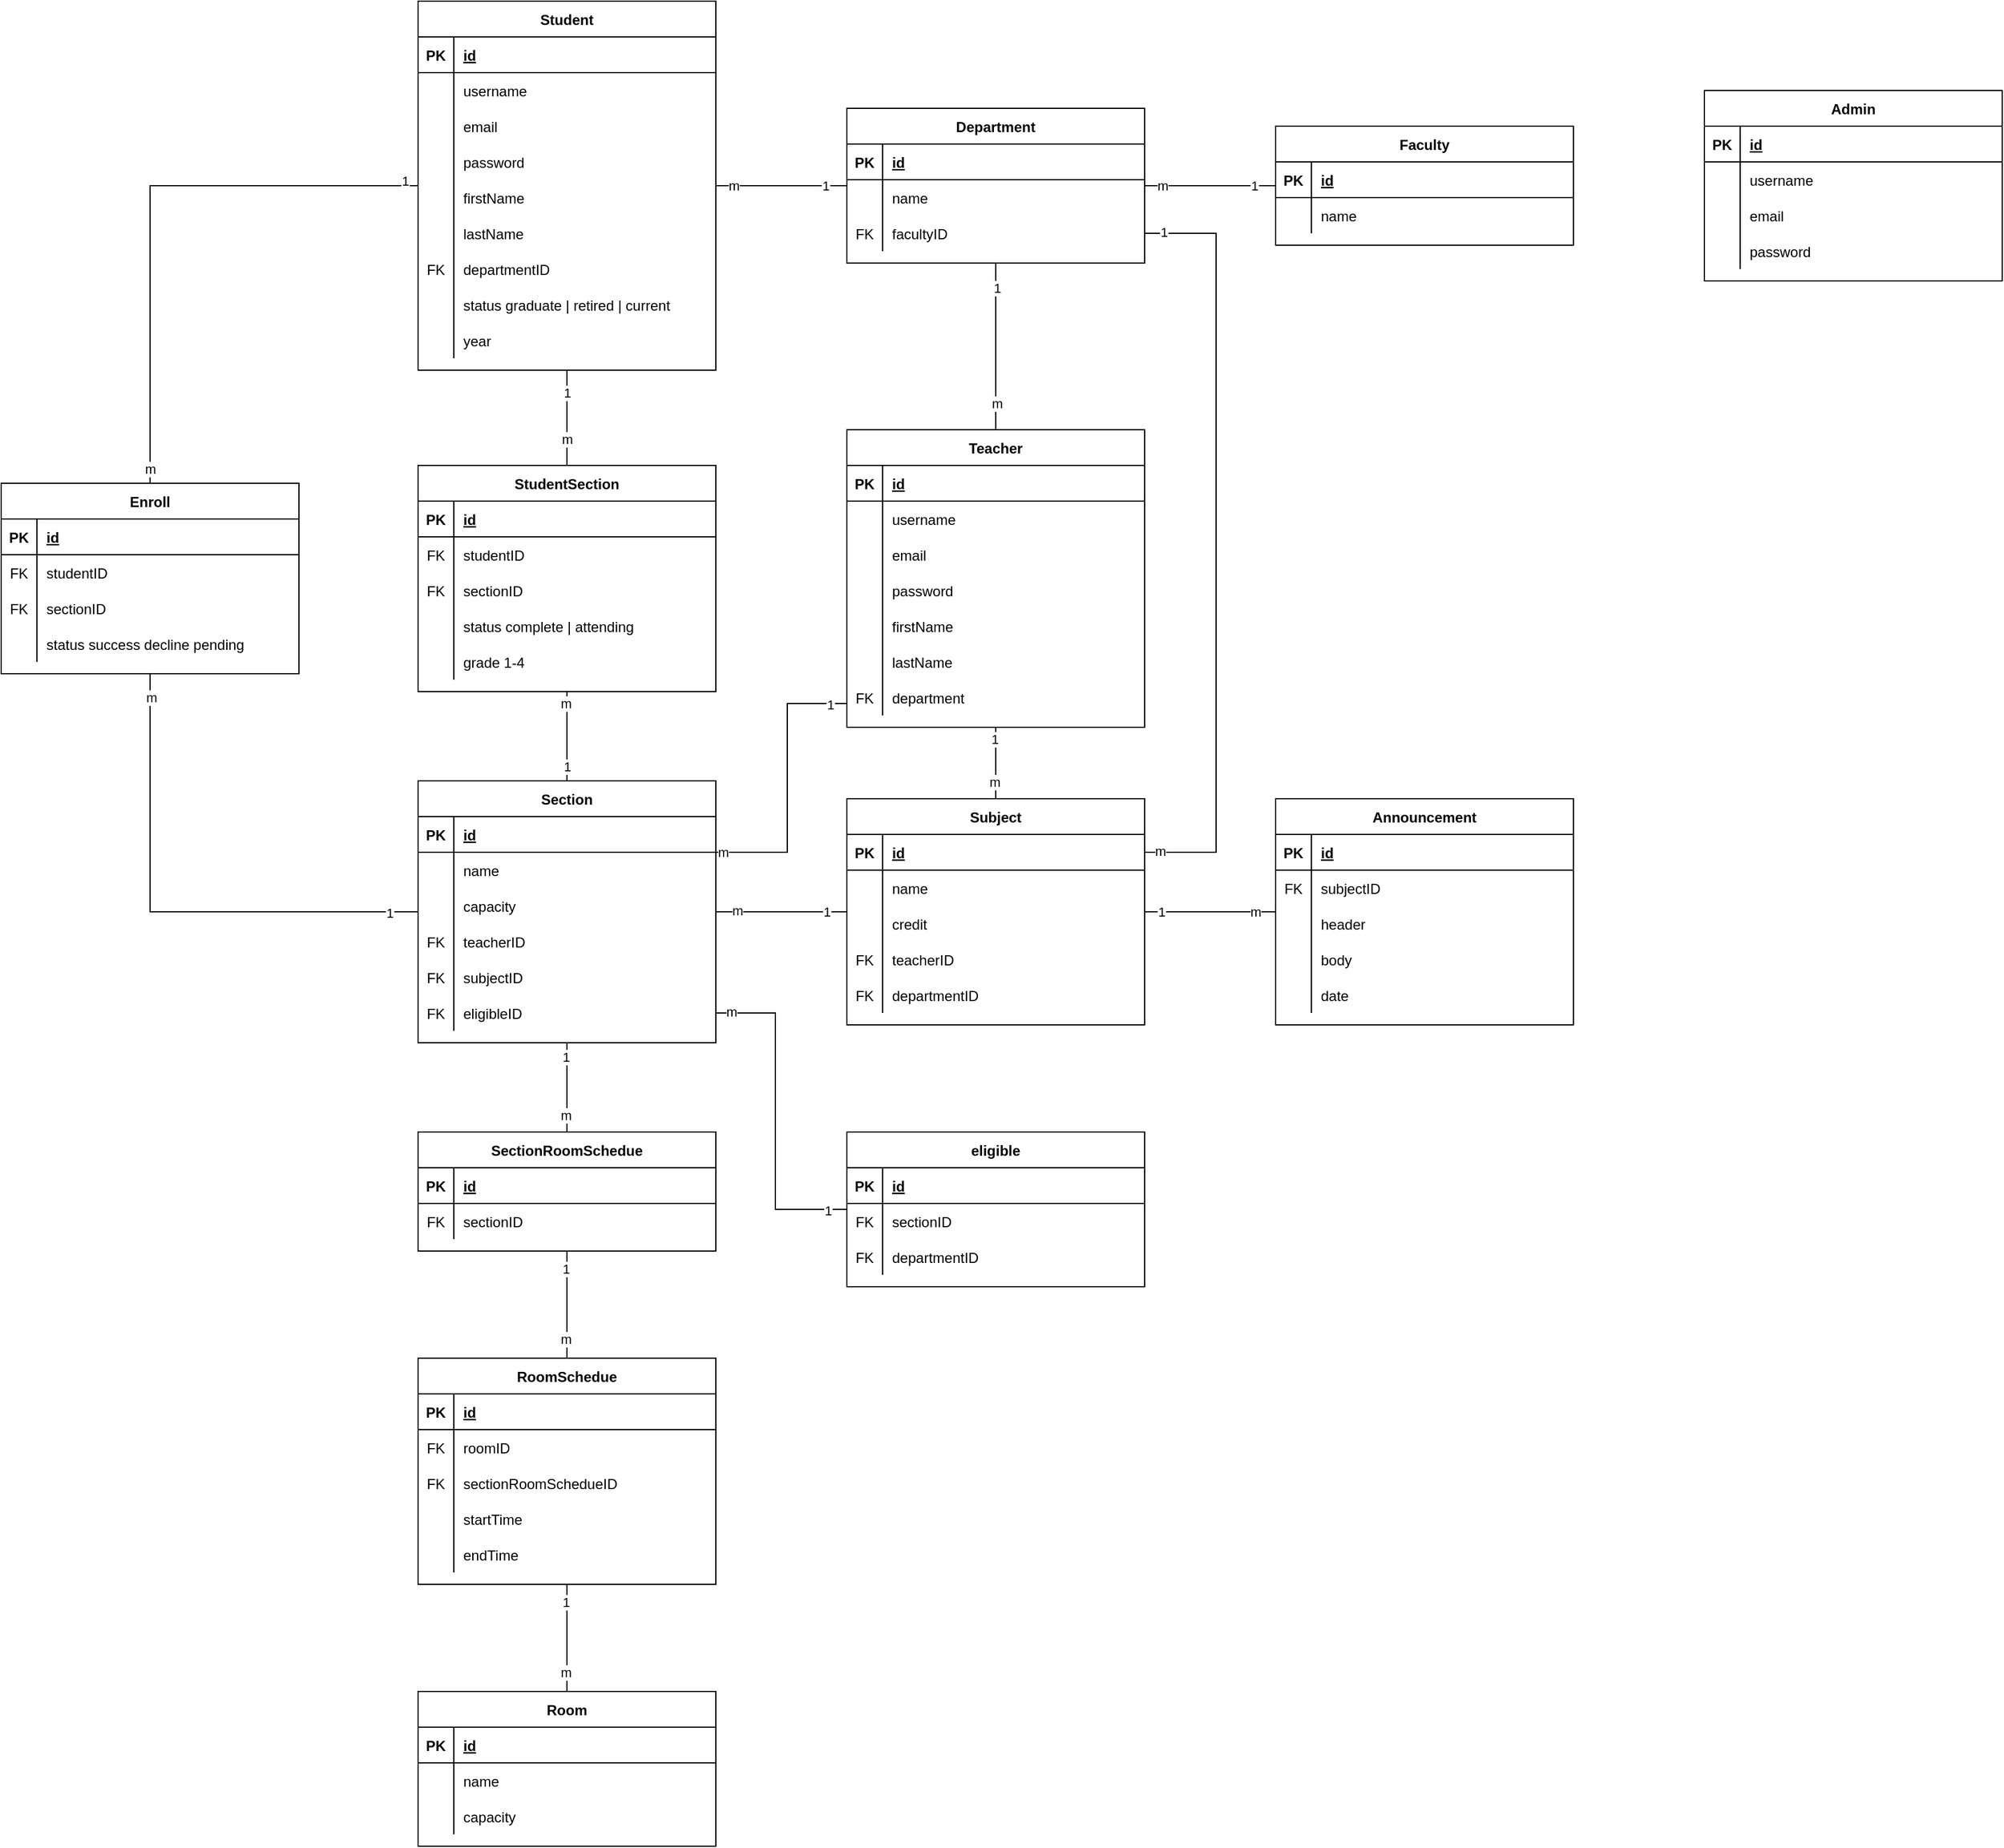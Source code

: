 <mxfile>
    <diagram id="R2lEEEUBdFMjLlhIrx00" name="Page-1">
        <mxGraphModel dx="1808" dy="579" grid="1" gridSize="10" guides="1" tooltips="1" connect="1" arrows="1" fold="1" page="1" pageScale="1" pageWidth="850" pageHeight="1100" math="0" shadow="0" extFonts="Permanent Marker^https://fonts.googleapis.com/css?family=Permanent+Marker">
            <root>
                <mxCell id="0"/>
                <mxCell id="1" parent="0"/>
                <mxCell id="C-vyLk0tnHw3VtMMgP7b-2" value="Department" style="shape=table;startSize=30;container=1;collapsible=1;childLayout=tableLayout;fixedRows=1;rowLines=0;fontStyle=1;align=center;resizeLast=1;" parent="1" vertex="1">
                    <mxGeometry x="390" y="90" width="250" height="130" as="geometry"/>
                </mxCell>
                <mxCell id="C-vyLk0tnHw3VtMMgP7b-3" value="" style="shape=partialRectangle;collapsible=0;dropTarget=0;pointerEvents=0;fillColor=none;points=[[0,0.5],[1,0.5]];portConstraint=eastwest;top=0;left=0;right=0;bottom=1;" parent="C-vyLk0tnHw3VtMMgP7b-2" vertex="1">
                    <mxGeometry y="30" width="250" height="30" as="geometry"/>
                </mxCell>
                <mxCell id="C-vyLk0tnHw3VtMMgP7b-4" value="PK" style="shape=partialRectangle;overflow=hidden;connectable=0;fillColor=none;top=0;left=0;bottom=0;right=0;fontStyle=1;" parent="C-vyLk0tnHw3VtMMgP7b-3" vertex="1">
                    <mxGeometry width="30" height="30" as="geometry">
                        <mxRectangle width="30" height="30" as="alternateBounds"/>
                    </mxGeometry>
                </mxCell>
                <mxCell id="C-vyLk0tnHw3VtMMgP7b-5" value="id" style="shape=partialRectangle;overflow=hidden;connectable=0;fillColor=none;top=0;left=0;bottom=0;right=0;align=left;spacingLeft=6;fontStyle=5;" parent="C-vyLk0tnHw3VtMMgP7b-3" vertex="1">
                    <mxGeometry x="30" width="220" height="30" as="geometry">
                        <mxRectangle width="220" height="30" as="alternateBounds"/>
                    </mxGeometry>
                </mxCell>
                <mxCell id="C-vyLk0tnHw3VtMMgP7b-6" value="" style="shape=partialRectangle;collapsible=0;dropTarget=0;pointerEvents=0;fillColor=none;points=[[0,0.5],[1,0.5]];portConstraint=eastwest;top=0;left=0;right=0;bottom=0;" parent="C-vyLk0tnHw3VtMMgP7b-2" vertex="1">
                    <mxGeometry y="60" width="250" height="30" as="geometry"/>
                </mxCell>
                <mxCell id="C-vyLk0tnHw3VtMMgP7b-7" value="" style="shape=partialRectangle;overflow=hidden;connectable=0;fillColor=none;top=0;left=0;bottom=0;right=0;" parent="C-vyLk0tnHw3VtMMgP7b-6" vertex="1">
                    <mxGeometry width="30" height="30" as="geometry">
                        <mxRectangle width="30" height="30" as="alternateBounds"/>
                    </mxGeometry>
                </mxCell>
                <mxCell id="C-vyLk0tnHw3VtMMgP7b-8" value="name" style="shape=partialRectangle;overflow=hidden;connectable=0;fillColor=none;top=0;left=0;bottom=0;right=0;align=left;spacingLeft=6;" parent="C-vyLk0tnHw3VtMMgP7b-6" vertex="1">
                    <mxGeometry x="30" width="220" height="30" as="geometry">
                        <mxRectangle width="220" height="30" as="alternateBounds"/>
                    </mxGeometry>
                </mxCell>
                <mxCell id="C-vyLk0tnHw3VtMMgP7b-9" value="" style="shape=partialRectangle;collapsible=0;dropTarget=0;pointerEvents=0;fillColor=none;points=[[0,0.5],[1,0.5]];portConstraint=eastwest;top=0;left=0;right=0;bottom=0;" parent="C-vyLk0tnHw3VtMMgP7b-2" vertex="1">
                    <mxGeometry y="90" width="250" height="30" as="geometry"/>
                </mxCell>
                <mxCell id="C-vyLk0tnHw3VtMMgP7b-10" value="FK" style="shape=partialRectangle;overflow=hidden;connectable=0;fillColor=none;top=0;left=0;bottom=0;right=0;" parent="C-vyLk0tnHw3VtMMgP7b-9" vertex="1">
                    <mxGeometry width="30" height="30" as="geometry">
                        <mxRectangle width="30" height="30" as="alternateBounds"/>
                    </mxGeometry>
                </mxCell>
                <mxCell id="C-vyLk0tnHw3VtMMgP7b-11" value="facultyID" style="shape=partialRectangle;overflow=hidden;connectable=0;fillColor=none;top=0;left=0;bottom=0;right=0;align=left;spacingLeft=6;" parent="C-vyLk0tnHw3VtMMgP7b-9" vertex="1">
                    <mxGeometry x="30" width="220" height="30" as="geometry">
                        <mxRectangle width="220" height="30" as="alternateBounds"/>
                    </mxGeometry>
                </mxCell>
                <mxCell id="C-vyLk0tnHw3VtMMgP7b-13" value="Faculty" style="shape=table;startSize=30;container=1;collapsible=1;childLayout=tableLayout;fixedRows=1;rowLines=0;fontStyle=1;align=center;resizeLast=1;" parent="1" vertex="1">
                    <mxGeometry x="750" y="105" width="250" height="100" as="geometry"/>
                </mxCell>
                <mxCell id="C-vyLk0tnHw3VtMMgP7b-14" value="" style="shape=partialRectangle;collapsible=0;dropTarget=0;pointerEvents=0;fillColor=none;points=[[0,0.5],[1,0.5]];portConstraint=eastwest;top=0;left=0;right=0;bottom=1;" parent="C-vyLk0tnHw3VtMMgP7b-13" vertex="1">
                    <mxGeometry y="30" width="250" height="30" as="geometry"/>
                </mxCell>
                <mxCell id="C-vyLk0tnHw3VtMMgP7b-15" value="PK" style="shape=partialRectangle;overflow=hidden;connectable=0;fillColor=none;top=0;left=0;bottom=0;right=0;fontStyle=1;" parent="C-vyLk0tnHw3VtMMgP7b-14" vertex="1">
                    <mxGeometry width="30" height="30" as="geometry">
                        <mxRectangle width="30" height="30" as="alternateBounds"/>
                    </mxGeometry>
                </mxCell>
                <mxCell id="C-vyLk0tnHw3VtMMgP7b-16" value="id" style="shape=partialRectangle;overflow=hidden;connectable=0;fillColor=none;top=0;left=0;bottom=0;right=0;align=left;spacingLeft=6;fontStyle=5;" parent="C-vyLk0tnHw3VtMMgP7b-14" vertex="1">
                    <mxGeometry x="30" width="220" height="30" as="geometry">
                        <mxRectangle width="220" height="30" as="alternateBounds"/>
                    </mxGeometry>
                </mxCell>
                <mxCell id="C-vyLk0tnHw3VtMMgP7b-17" value="" style="shape=partialRectangle;collapsible=0;dropTarget=0;pointerEvents=0;fillColor=none;points=[[0,0.5],[1,0.5]];portConstraint=eastwest;top=0;left=0;right=0;bottom=0;" parent="C-vyLk0tnHw3VtMMgP7b-13" vertex="1">
                    <mxGeometry y="60" width="250" height="30" as="geometry"/>
                </mxCell>
                <mxCell id="C-vyLk0tnHw3VtMMgP7b-18" value="" style="shape=partialRectangle;overflow=hidden;connectable=0;fillColor=none;top=0;left=0;bottom=0;right=0;" parent="C-vyLk0tnHw3VtMMgP7b-17" vertex="1">
                    <mxGeometry width="30" height="30" as="geometry">
                        <mxRectangle width="30" height="30" as="alternateBounds"/>
                    </mxGeometry>
                </mxCell>
                <mxCell id="C-vyLk0tnHw3VtMMgP7b-19" value="name" style="shape=partialRectangle;overflow=hidden;connectable=0;fillColor=none;top=0;left=0;bottom=0;right=0;align=left;spacingLeft=6;" parent="C-vyLk0tnHw3VtMMgP7b-17" vertex="1">
                    <mxGeometry x="30" width="220" height="30" as="geometry">
                        <mxRectangle width="220" height="30" as="alternateBounds"/>
                    </mxGeometry>
                </mxCell>
                <mxCell id="C-vyLk0tnHw3VtMMgP7b-23" value="Student" style="shape=table;startSize=30;container=1;collapsible=1;childLayout=tableLayout;fixedRows=1;rowLines=0;fontStyle=1;align=center;resizeLast=1;" parent="1" vertex="1">
                    <mxGeometry x="30" width="250" height="310" as="geometry"/>
                </mxCell>
                <mxCell id="C-vyLk0tnHw3VtMMgP7b-24" value="" style="shape=partialRectangle;collapsible=0;dropTarget=0;pointerEvents=0;fillColor=none;points=[[0,0.5],[1,0.5]];portConstraint=eastwest;top=0;left=0;right=0;bottom=1;" parent="C-vyLk0tnHw3VtMMgP7b-23" vertex="1">
                    <mxGeometry y="30" width="250" height="30" as="geometry"/>
                </mxCell>
                <mxCell id="C-vyLk0tnHw3VtMMgP7b-25" value="PK" style="shape=partialRectangle;overflow=hidden;connectable=0;fillColor=none;top=0;left=0;bottom=0;right=0;fontStyle=1;" parent="C-vyLk0tnHw3VtMMgP7b-24" vertex="1">
                    <mxGeometry width="30" height="30" as="geometry">
                        <mxRectangle width="30" height="30" as="alternateBounds"/>
                    </mxGeometry>
                </mxCell>
                <mxCell id="C-vyLk0tnHw3VtMMgP7b-26" value="id" style="shape=partialRectangle;overflow=hidden;connectable=0;fillColor=none;top=0;left=0;bottom=0;right=0;align=left;spacingLeft=6;fontStyle=5;" parent="C-vyLk0tnHw3VtMMgP7b-24" vertex="1">
                    <mxGeometry x="30" width="220" height="30" as="geometry">
                        <mxRectangle width="220" height="30" as="alternateBounds"/>
                    </mxGeometry>
                </mxCell>
                <mxCell id="6-or5HoFVUC8auFoRjmU-7" value="" style="shape=partialRectangle;collapsible=0;dropTarget=0;pointerEvents=0;fillColor=none;points=[[0,0.5],[1,0.5]];portConstraint=eastwest;top=0;left=0;right=0;bottom=0;" parent="C-vyLk0tnHw3VtMMgP7b-23" vertex="1">
                    <mxGeometry y="60" width="250" height="30" as="geometry"/>
                </mxCell>
                <mxCell id="6-or5HoFVUC8auFoRjmU-8" value="" style="shape=partialRectangle;overflow=hidden;connectable=0;fillColor=none;top=0;left=0;bottom=0;right=0;" parent="6-or5HoFVUC8auFoRjmU-7" vertex="1">
                    <mxGeometry width="30" height="30" as="geometry">
                        <mxRectangle width="30" height="30" as="alternateBounds"/>
                    </mxGeometry>
                </mxCell>
                <mxCell id="6-or5HoFVUC8auFoRjmU-9" value="username" style="shape=partialRectangle;overflow=hidden;connectable=0;fillColor=none;top=0;left=0;bottom=0;right=0;align=left;spacingLeft=6;" parent="6-or5HoFVUC8auFoRjmU-7" vertex="1">
                    <mxGeometry x="30" width="220" height="30" as="geometry">
                        <mxRectangle width="220" height="30" as="alternateBounds"/>
                    </mxGeometry>
                </mxCell>
                <mxCell id="6-or5HoFVUC8auFoRjmU-10" value="" style="shape=partialRectangle;collapsible=0;dropTarget=0;pointerEvents=0;fillColor=none;points=[[0,0.5],[1,0.5]];portConstraint=eastwest;top=0;left=0;right=0;bottom=0;" parent="C-vyLk0tnHw3VtMMgP7b-23" vertex="1">
                    <mxGeometry y="90" width="250" height="30" as="geometry"/>
                </mxCell>
                <mxCell id="6-or5HoFVUC8auFoRjmU-11" value="" style="shape=partialRectangle;overflow=hidden;connectable=0;fillColor=none;top=0;left=0;bottom=0;right=0;" parent="6-or5HoFVUC8auFoRjmU-10" vertex="1">
                    <mxGeometry width="30" height="30" as="geometry">
                        <mxRectangle width="30" height="30" as="alternateBounds"/>
                    </mxGeometry>
                </mxCell>
                <mxCell id="6-or5HoFVUC8auFoRjmU-12" value="email" style="shape=partialRectangle;overflow=hidden;connectable=0;fillColor=none;top=0;left=0;bottom=0;right=0;align=left;spacingLeft=6;" parent="6-or5HoFVUC8auFoRjmU-10" vertex="1">
                    <mxGeometry x="30" width="220" height="30" as="geometry">
                        <mxRectangle width="220" height="30" as="alternateBounds"/>
                    </mxGeometry>
                </mxCell>
                <mxCell id="6-or5HoFVUC8auFoRjmU-13" value="" style="shape=partialRectangle;collapsible=0;dropTarget=0;pointerEvents=0;fillColor=none;points=[[0,0.5],[1,0.5]];portConstraint=eastwest;top=0;left=0;right=0;bottom=0;" parent="C-vyLk0tnHw3VtMMgP7b-23" vertex="1">
                    <mxGeometry y="120" width="250" height="30" as="geometry"/>
                </mxCell>
                <mxCell id="6-or5HoFVUC8auFoRjmU-14" value="" style="shape=partialRectangle;overflow=hidden;connectable=0;fillColor=none;top=0;left=0;bottom=0;right=0;" parent="6-or5HoFVUC8auFoRjmU-13" vertex="1">
                    <mxGeometry width="30" height="30" as="geometry">
                        <mxRectangle width="30" height="30" as="alternateBounds"/>
                    </mxGeometry>
                </mxCell>
                <mxCell id="6-or5HoFVUC8auFoRjmU-15" value="password" style="shape=partialRectangle;overflow=hidden;connectable=0;fillColor=none;top=0;left=0;bottom=0;right=0;align=left;spacingLeft=6;" parent="6-or5HoFVUC8auFoRjmU-13" vertex="1">
                    <mxGeometry x="30" width="220" height="30" as="geometry">
                        <mxRectangle width="220" height="30" as="alternateBounds"/>
                    </mxGeometry>
                </mxCell>
                <mxCell id="C-vyLk0tnHw3VtMMgP7b-27" value="" style="shape=partialRectangle;collapsible=0;dropTarget=0;pointerEvents=0;fillColor=none;points=[[0,0.5],[1,0.5]];portConstraint=eastwest;top=0;left=0;right=0;bottom=0;" parent="C-vyLk0tnHw3VtMMgP7b-23" vertex="1">
                    <mxGeometry y="150" width="250" height="30" as="geometry"/>
                </mxCell>
                <mxCell id="C-vyLk0tnHw3VtMMgP7b-28" value="" style="shape=partialRectangle;overflow=hidden;connectable=0;fillColor=none;top=0;left=0;bottom=0;right=0;" parent="C-vyLk0tnHw3VtMMgP7b-27" vertex="1">
                    <mxGeometry width="30" height="30" as="geometry">
                        <mxRectangle width="30" height="30" as="alternateBounds"/>
                    </mxGeometry>
                </mxCell>
                <mxCell id="C-vyLk0tnHw3VtMMgP7b-29" value="firstName" style="shape=partialRectangle;overflow=hidden;connectable=0;fillColor=none;top=0;left=0;bottom=0;right=0;align=left;spacingLeft=6;" parent="C-vyLk0tnHw3VtMMgP7b-27" vertex="1">
                    <mxGeometry x="30" width="220" height="30" as="geometry">
                        <mxRectangle width="220" height="30" as="alternateBounds"/>
                    </mxGeometry>
                </mxCell>
                <mxCell id="6-or5HoFVUC8auFoRjmU-1" value="" style="shape=partialRectangle;collapsible=0;dropTarget=0;pointerEvents=0;fillColor=none;points=[[0,0.5],[1,0.5]];portConstraint=eastwest;top=0;left=0;right=0;bottom=0;" parent="C-vyLk0tnHw3VtMMgP7b-23" vertex="1">
                    <mxGeometry y="180" width="250" height="30" as="geometry"/>
                </mxCell>
                <mxCell id="6-or5HoFVUC8auFoRjmU-2" value="" style="shape=partialRectangle;overflow=hidden;connectable=0;fillColor=none;top=0;left=0;bottom=0;right=0;" parent="6-or5HoFVUC8auFoRjmU-1" vertex="1">
                    <mxGeometry width="30" height="30" as="geometry">
                        <mxRectangle width="30" height="30" as="alternateBounds"/>
                    </mxGeometry>
                </mxCell>
                <mxCell id="6-or5HoFVUC8auFoRjmU-3" value="lastName" style="shape=partialRectangle;overflow=hidden;connectable=0;fillColor=none;top=0;left=0;bottom=0;right=0;align=left;spacingLeft=6;" parent="6-or5HoFVUC8auFoRjmU-1" vertex="1">
                    <mxGeometry x="30" width="220" height="30" as="geometry">
                        <mxRectangle width="220" height="30" as="alternateBounds"/>
                    </mxGeometry>
                </mxCell>
                <mxCell id="6-or5HoFVUC8auFoRjmU-16" value="" style="shape=partialRectangle;collapsible=0;dropTarget=0;pointerEvents=0;fillColor=none;points=[[0,0.5],[1,0.5]];portConstraint=eastwest;top=0;left=0;right=0;bottom=0;" parent="C-vyLk0tnHw3VtMMgP7b-23" vertex="1">
                    <mxGeometry y="210" width="250" height="30" as="geometry"/>
                </mxCell>
                <mxCell id="6-or5HoFVUC8auFoRjmU-17" value="FK" style="shape=partialRectangle;overflow=hidden;connectable=0;fillColor=none;top=0;left=0;bottom=0;right=0;" parent="6-or5HoFVUC8auFoRjmU-16" vertex="1">
                    <mxGeometry width="30" height="30" as="geometry">
                        <mxRectangle width="30" height="30" as="alternateBounds"/>
                    </mxGeometry>
                </mxCell>
                <mxCell id="6-or5HoFVUC8auFoRjmU-18" value="departmentID" style="shape=partialRectangle;overflow=hidden;connectable=0;fillColor=none;top=0;left=0;bottom=0;right=0;align=left;spacingLeft=6;" parent="6-or5HoFVUC8auFoRjmU-16" vertex="1">
                    <mxGeometry x="30" width="220" height="30" as="geometry">
                        <mxRectangle width="220" height="30" as="alternateBounds"/>
                    </mxGeometry>
                </mxCell>
                <mxCell id="6-or5HoFVUC8auFoRjmU-67" value="" style="shape=partialRectangle;collapsible=0;dropTarget=0;pointerEvents=0;fillColor=none;points=[[0,0.5],[1,0.5]];portConstraint=eastwest;top=0;left=0;right=0;bottom=0;" parent="C-vyLk0tnHw3VtMMgP7b-23" vertex="1">
                    <mxGeometry y="240" width="250" height="30" as="geometry"/>
                </mxCell>
                <mxCell id="6-or5HoFVUC8auFoRjmU-68" value="" style="shape=partialRectangle;overflow=hidden;connectable=0;fillColor=none;top=0;left=0;bottom=0;right=0;" parent="6-or5HoFVUC8auFoRjmU-67" vertex="1">
                    <mxGeometry width="30" height="30" as="geometry">
                        <mxRectangle width="30" height="30" as="alternateBounds"/>
                    </mxGeometry>
                </mxCell>
                <mxCell id="6-or5HoFVUC8auFoRjmU-69" value="status graduate | retired | current" style="shape=partialRectangle;overflow=hidden;connectable=0;fillColor=none;top=0;left=0;bottom=0;right=0;align=left;spacingLeft=6;" parent="6-or5HoFVUC8auFoRjmU-67" vertex="1">
                    <mxGeometry x="30" width="220" height="30" as="geometry">
                        <mxRectangle width="220" height="30" as="alternateBounds"/>
                    </mxGeometry>
                </mxCell>
                <mxCell id="6-or5HoFVUC8auFoRjmU-199" value="" style="shape=partialRectangle;collapsible=0;dropTarget=0;pointerEvents=0;fillColor=none;points=[[0,0.5],[1,0.5]];portConstraint=eastwest;top=0;left=0;right=0;bottom=0;" parent="C-vyLk0tnHw3VtMMgP7b-23" vertex="1">
                    <mxGeometry y="270" width="250" height="30" as="geometry"/>
                </mxCell>
                <mxCell id="6-or5HoFVUC8auFoRjmU-200" value="" style="shape=partialRectangle;overflow=hidden;connectable=0;fillColor=none;top=0;left=0;bottom=0;right=0;" parent="6-or5HoFVUC8auFoRjmU-199" vertex="1">
                    <mxGeometry width="30" height="30" as="geometry">
                        <mxRectangle width="30" height="30" as="alternateBounds"/>
                    </mxGeometry>
                </mxCell>
                <mxCell id="6-or5HoFVUC8auFoRjmU-201" value="year" style="shape=partialRectangle;overflow=hidden;connectable=0;fillColor=none;top=0;left=0;bottom=0;right=0;align=left;spacingLeft=6;" parent="6-or5HoFVUC8auFoRjmU-199" vertex="1">
                    <mxGeometry x="30" width="220" height="30" as="geometry">
                        <mxRectangle width="220" height="30" as="alternateBounds"/>
                    </mxGeometry>
                </mxCell>
                <mxCell id="6-or5HoFVUC8auFoRjmU-272" style="edgeStyle=none;rounded=0;orthogonalLoop=1;jettySize=auto;html=1;exitX=0.5;exitY=0;exitDx=0;exitDy=0;strokeColor=default;align=center;verticalAlign=middle;fontFamily=Helvetica;fontSize=11;fontColor=default;labelBackgroundColor=default;endArrow=none;" parent="1" source="6-or5HoFVUC8auFoRjmU-19" target="6-or5HoFVUC8auFoRjmU-218" edge="1">
                    <mxGeometry relative="1" as="geometry"/>
                </mxCell>
                <mxCell id="6-or5HoFVUC8auFoRjmU-273" value="1" style="edgeLabel;html=1;align=center;verticalAlign=middle;resizable=0;points=[];fontFamily=Helvetica;fontSize=11;fontColor=default;labelBackgroundColor=default;" parent="6-or5HoFVUC8auFoRjmU-272" vertex="1" connectable="0">
                    <mxGeometry x="0.659" y="-1" relative="1" as="geometry">
                        <mxPoint x="-2" as="offset"/>
                    </mxGeometry>
                </mxCell>
                <mxCell id="6-or5HoFVUC8auFoRjmU-274" value="m" style="edgeLabel;html=1;align=center;verticalAlign=middle;resizable=0;points=[];fontFamily=Helvetica;fontSize=11;fontColor=default;labelBackgroundColor=default;" parent="6-or5HoFVUC8auFoRjmU-272" vertex="1" connectable="0">
                    <mxGeometry x="-0.537" y="1" relative="1" as="geometry">
                        <mxPoint as="offset"/>
                    </mxGeometry>
                </mxCell>
                <mxCell id="6-or5HoFVUC8auFoRjmU-19" value="Subject" style="shape=table;startSize=30;container=1;collapsible=1;childLayout=tableLayout;fixedRows=1;rowLines=0;fontStyle=1;align=center;resizeLast=1;" parent="1" vertex="1">
                    <mxGeometry x="390" y="670" width="250" height="190" as="geometry"/>
                </mxCell>
                <mxCell id="6-or5HoFVUC8auFoRjmU-20" value="" style="shape=partialRectangle;collapsible=0;dropTarget=0;pointerEvents=0;fillColor=none;points=[[0,0.5],[1,0.5]];portConstraint=eastwest;top=0;left=0;right=0;bottom=1;" parent="6-or5HoFVUC8auFoRjmU-19" vertex="1">
                    <mxGeometry y="30" width="250" height="30" as="geometry"/>
                </mxCell>
                <mxCell id="6-or5HoFVUC8auFoRjmU-21" value="PK" style="shape=partialRectangle;overflow=hidden;connectable=0;fillColor=none;top=0;left=0;bottom=0;right=0;fontStyle=1;" parent="6-or5HoFVUC8auFoRjmU-20" vertex="1">
                    <mxGeometry width="30" height="30" as="geometry">
                        <mxRectangle width="30" height="30" as="alternateBounds"/>
                    </mxGeometry>
                </mxCell>
                <mxCell id="6-or5HoFVUC8auFoRjmU-22" value="id" style="shape=partialRectangle;overflow=hidden;connectable=0;fillColor=none;top=0;left=0;bottom=0;right=0;align=left;spacingLeft=6;fontStyle=5;" parent="6-or5HoFVUC8auFoRjmU-20" vertex="1">
                    <mxGeometry x="30" width="220" height="30" as="geometry">
                        <mxRectangle width="220" height="30" as="alternateBounds"/>
                    </mxGeometry>
                </mxCell>
                <mxCell id="6-or5HoFVUC8auFoRjmU-23" value="" style="shape=partialRectangle;collapsible=0;dropTarget=0;pointerEvents=0;fillColor=none;points=[[0,0.5],[1,0.5]];portConstraint=eastwest;top=0;left=0;right=0;bottom=0;" parent="6-or5HoFVUC8auFoRjmU-19" vertex="1">
                    <mxGeometry y="60" width="250" height="30" as="geometry"/>
                </mxCell>
                <mxCell id="6-or5HoFVUC8auFoRjmU-24" value="" style="shape=partialRectangle;overflow=hidden;connectable=0;fillColor=none;top=0;left=0;bottom=0;right=0;" parent="6-or5HoFVUC8auFoRjmU-23" vertex="1">
                    <mxGeometry width="30" height="30" as="geometry">
                        <mxRectangle width="30" height="30" as="alternateBounds"/>
                    </mxGeometry>
                </mxCell>
                <mxCell id="6-or5HoFVUC8auFoRjmU-25" value="name" style="shape=partialRectangle;overflow=hidden;connectable=0;fillColor=none;top=0;left=0;bottom=0;right=0;align=left;spacingLeft=6;" parent="6-or5HoFVUC8auFoRjmU-23" vertex="1">
                    <mxGeometry x="30" width="220" height="30" as="geometry">
                        <mxRectangle width="220" height="30" as="alternateBounds"/>
                    </mxGeometry>
                </mxCell>
                <mxCell id="6-or5HoFVUC8auFoRjmU-215" value="" style="shape=partialRectangle;collapsible=0;dropTarget=0;pointerEvents=0;fillColor=none;points=[[0,0.5],[1,0.5]];portConstraint=eastwest;top=0;left=0;right=0;bottom=0;" parent="6-or5HoFVUC8auFoRjmU-19" vertex="1">
                    <mxGeometry y="90" width="250" height="30" as="geometry"/>
                </mxCell>
                <mxCell id="6-or5HoFVUC8auFoRjmU-216" value="" style="shape=partialRectangle;overflow=hidden;connectable=0;fillColor=none;top=0;left=0;bottom=0;right=0;" parent="6-or5HoFVUC8auFoRjmU-215" vertex="1">
                    <mxGeometry width="30" height="30" as="geometry">
                        <mxRectangle width="30" height="30" as="alternateBounds"/>
                    </mxGeometry>
                </mxCell>
                <mxCell id="6-or5HoFVUC8auFoRjmU-217" value="credit" style="shape=partialRectangle;overflow=hidden;connectable=0;fillColor=none;top=0;left=0;bottom=0;right=0;align=left;spacingLeft=6;" parent="6-or5HoFVUC8auFoRjmU-215" vertex="1">
                    <mxGeometry x="30" width="220" height="30" as="geometry">
                        <mxRectangle width="220" height="30" as="alternateBounds"/>
                    </mxGeometry>
                </mxCell>
                <mxCell id="6-or5HoFVUC8auFoRjmU-26" value="" style="shape=partialRectangle;collapsible=0;dropTarget=0;pointerEvents=0;fillColor=none;points=[[0,0.5],[1,0.5]];portConstraint=eastwest;top=0;left=0;right=0;bottom=0;" parent="6-or5HoFVUC8auFoRjmU-19" vertex="1">
                    <mxGeometry y="120" width="250" height="30" as="geometry"/>
                </mxCell>
                <mxCell id="6-or5HoFVUC8auFoRjmU-27" value="FK" style="shape=partialRectangle;overflow=hidden;connectable=0;fillColor=none;top=0;left=0;bottom=0;right=0;" parent="6-or5HoFVUC8auFoRjmU-26" vertex="1">
                    <mxGeometry width="30" height="30" as="geometry">
                        <mxRectangle width="30" height="30" as="alternateBounds"/>
                    </mxGeometry>
                </mxCell>
                <mxCell id="6-or5HoFVUC8auFoRjmU-28" value="teacherID" style="shape=partialRectangle;overflow=hidden;connectable=0;fillColor=none;top=0;left=0;bottom=0;right=0;align=left;spacingLeft=6;" parent="6-or5HoFVUC8auFoRjmU-26" vertex="1">
                    <mxGeometry x="30" width="220" height="30" as="geometry">
                        <mxRectangle width="220" height="30" as="alternateBounds"/>
                    </mxGeometry>
                </mxCell>
                <mxCell id="6-or5HoFVUC8auFoRjmU-29" value="" style="shape=partialRectangle;collapsible=0;dropTarget=0;pointerEvents=0;fillColor=none;points=[[0,0.5],[1,0.5]];portConstraint=eastwest;top=0;left=0;right=0;bottom=0;" parent="6-or5HoFVUC8auFoRjmU-19" vertex="1">
                    <mxGeometry y="150" width="250" height="30" as="geometry"/>
                </mxCell>
                <mxCell id="6-or5HoFVUC8auFoRjmU-30" value="FK" style="shape=partialRectangle;overflow=hidden;connectable=0;fillColor=none;top=0;left=0;bottom=0;right=0;" parent="6-or5HoFVUC8auFoRjmU-29" vertex="1">
                    <mxGeometry width="30" height="30" as="geometry">
                        <mxRectangle width="30" height="30" as="alternateBounds"/>
                    </mxGeometry>
                </mxCell>
                <mxCell id="6-or5HoFVUC8auFoRjmU-31" value="departmentID" style="shape=partialRectangle;overflow=hidden;connectable=0;fillColor=none;top=0;left=0;bottom=0;right=0;align=left;spacingLeft=6;" parent="6-or5HoFVUC8auFoRjmU-29" vertex="1">
                    <mxGeometry x="30" width="220" height="30" as="geometry">
                        <mxRectangle width="220" height="30" as="alternateBounds"/>
                    </mxGeometry>
                </mxCell>
                <mxCell id="6-or5HoFVUC8auFoRjmU-33" value="" style="endArrow=none;html=1;rounded=0;" parent="1" source="C-vyLk0tnHw3VtMMgP7b-23" target="C-vyLk0tnHw3VtMMgP7b-2" edge="1">
                    <mxGeometry width="50" height="50" relative="1" as="geometry">
                        <mxPoint x="470" y="230" as="sourcePoint"/>
                        <mxPoint x="520" y="180" as="targetPoint"/>
                    </mxGeometry>
                </mxCell>
                <mxCell id="6-or5HoFVUC8auFoRjmU-34" value="m" style="edgeLabel;html=1;align=center;verticalAlign=middle;resizable=0;points=[];" parent="6-or5HoFVUC8auFoRjmU-33" vertex="1" connectable="0">
                    <mxGeometry x="-0.579" y="3" relative="1" as="geometry">
                        <mxPoint x="-8" y="3" as="offset"/>
                    </mxGeometry>
                </mxCell>
                <mxCell id="6-or5HoFVUC8auFoRjmU-35" value="1" style="edgeLabel;html=1;align=center;verticalAlign=middle;resizable=0;points=[];" parent="6-or5HoFVUC8auFoRjmU-33" vertex="1" connectable="0">
                    <mxGeometry x="0.588" y="1" relative="1" as="geometry">
                        <mxPoint x="4" y="1" as="offset"/>
                    </mxGeometry>
                </mxCell>
                <mxCell id="6-or5HoFVUC8auFoRjmU-36" value="" style="endArrow=none;html=1;rounded=0;" parent="1" source="C-vyLk0tnHw3VtMMgP7b-2" target="C-vyLk0tnHw3VtMMgP7b-13" edge="1">
                    <mxGeometry width="50" height="50" relative="1" as="geometry">
                        <mxPoint x="290" y="215" as="sourcePoint"/>
                        <mxPoint x="370" y="215" as="targetPoint"/>
                    </mxGeometry>
                </mxCell>
                <mxCell id="6-or5HoFVUC8auFoRjmU-37" value="m" style="edgeLabel;html=1;align=center;verticalAlign=middle;resizable=0;points=[];" parent="6-or5HoFVUC8auFoRjmU-36" vertex="1" connectable="0">
                    <mxGeometry x="-0.579" y="3" relative="1" as="geometry">
                        <mxPoint x="-8" y="3" as="offset"/>
                    </mxGeometry>
                </mxCell>
                <mxCell id="6-or5HoFVUC8auFoRjmU-38" value="1" style="edgeLabel;html=1;align=center;verticalAlign=middle;resizable=0;points=[];" parent="6-or5HoFVUC8auFoRjmU-36" vertex="1" connectable="0">
                    <mxGeometry x="0.588" y="1" relative="1" as="geometry">
                        <mxPoint x="4" y="1" as="offset"/>
                    </mxGeometry>
                </mxCell>
                <mxCell id="6-or5HoFVUC8auFoRjmU-39" value="StudentSection" style="shape=table;startSize=30;container=1;collapsible=1;childLayout=tableLayout;fixedRows=1;rowLines=0;fontStyle=1;align=center;resizeLast=1;" parent="1" vertex="1">
                    <mxGeometry x="30" y="390" width="250" height="190" as="geometry"/>
                </mxCell>
                <mxCell id="6-or5HoFVUC8auFoRjmU-40" value="" style="shape=partialRectangle;collapsible=0;dropTarget=0;pointerEvents=0;fillColor=none;points=[[0,0.5],[1,0.5]];portConstraint=eastwest;top=0;left=0;right=0;bottom=1;" parent="6-or5HoFVUC8auFoRjmU-39" vertex="1">
                    <mxGeometry y="30" width="250" height="30" as="geometry"/>
                </mxCell>
                <mxCell id="6-or5HoFVUC8auFoRjmU-41" value="PK" style="shape=partialRectangle;overflow=hidden;connectable=0;fillColor=none;top=0;left=0;bottom=0;right=0;fontStyle=1;" parent="6-or5HoFVUC8auFoRjmU-40" vertex="1">
                    <mxGeometry width="30" height="30" as="geometry">
                        <mxRectangle width="30" height="30" as="alternateBounds"/>
                    </mxGeometry>
                </mxCell>
                <mxCell id="6-or5HoFVUC8auFoRjmU-42" value="id" style="shape=partialRectangle;overflow=hidden;connectable=0;fillColor=none;top=0;left=0;bottom=0;right=0;align=left;spacingLeft=6;fontStyle=5;" parent="6-or5HoFVUC8auFoRjmU-40" vertex="1">
                    <mxGeometry x="30" width="220" height="30" as="geometry">
                        <mxRectangle width="220" height="30" as="alternateBounds"/>
                    </mxGeometry>
                </mxCell>
                <mxCell id="6-or5HoFVUC8auFoRjmU-46" value="" style="shape=partialRectangle;collapsible=0;dropTarget=0;pointerEvents=0;fillColor=none;points=[[0,0.5],[1,0.5]];portConstraint=eastwest;top=0;left=0;right=0;bottom=0;" parent="6-or5HoFVUC8auFoRjmU-39" vertex="1">
                    <mxGeometry y="60" width="250" height="30" as="geometry"/>
                </mxCell>
                <mxCell id="6-or5HoFVUC8auFoRjmU-47" value="FK" style="shape=partialRectangle;overflow=hidden;connectable=0;fillColor=none;top=0;left=0;bottom=0;right=0;" parent="6-or5HoFVUC8auFoRjmU-46" vertex="1">
                    <mxGeometry width="30" height="30" as="geometry">
                        <mxRectangle width="30" height="30" as="alternateBounds"/>
                    </mxGeometry>
                </mxCell>
                <mxCell id="6-or5HoFVUC8auFoRjmU-48" value="studentID" style="shape=partialRectangle;overflow=hidden;connectable=0;fillColor=none;top=0;left=0;bottom=0;right=0;align=left;spacingLeft=6;" parent="6-or5HoFVUC8auFoRjmU-46" vertex="1">
                    <mxGeometry x="30" width="220" height="30" as="geometry">
                        <mxRectangle width="220" height="30" as="alternateBounds"/>
                    </mxGeometry>
                </mxCell>
                <mxCell id="6-or5HoFVUC8auFoRjmU-49" value="" style="shape=partialRectangle;collapsible=0;dropTarget=0;pointerEvents=0;fillColor=none;points=[[0,0.5],[1,0.5]];portConstraint=eastwest;top=0;left=0;right=0;bottom=0;" parent="6-or5HoFVUC8auFoRjmU-39" vertex="1">
                    <mxGeometry y="90" width="250" height="30" as="geometry"/>
                </mxCell>
                <mxCell id="6-or5HoFVUC8auFoRjmU-50" value="FK" style="shape=partialRectangle;overflow=hidden;connectable=0;fillColor=none;top=0;left=0;bottom=0;right=0;" parent="6-or5HoFVUC8auFoRjmU-49" vertex="1">
                    <mxGeometry width="30" height="30" as="geometry">
                        <mxRectangle width="30" height="30" as="alternateBounds"/>
                    </mxGeometry>
                </mxCell>
                <mxCell id="6-or5HoFVUC8auFoRjmU-51" value="sectionID" style="shape=partialRectangle;overflow=hidden;connectable=0;fillColor=none;top=0;left=0;bottom=0;right=0;align=left;spacingLeft=6;" parent="6-or5HoFVUC8auFoRjmU-49" vertex="1">
                    <mxGeometry x="30" width="220" height="30" as="geometry">
                        <mxRectangle width="220" height="30" as="alternateBounds"/>
                    </mxGeometry>
                </mxCell>
                <mxCell id="6-or5HoFVUC8auFoRjmU-61" value="" style="shape=partialRectangle;collapsible=0;dropTarget=0;pointerEvents=0;fillColor=none;points=[[0,0.5],[1,0.5]];portConstraint=eastwest;top=0;left=0;right=0;bottom=0;" parent="6-or5HoFVUC8auFoRjmU-39" vertex="1">
                    <mxGeometry y="120" width="250" height="30" as="geometry"/>
                </mxCell>
                <mxCell id="6-or5HoFVUC8auFoRjmU-62" value="" style="shape=partialRectangle;overflow=hidden;connectable=0;fillColor=none;top=0;left=0;bottom=0;right=0;" parent="6-or5HoFVUC8auFoRjmU-61" vertex="1">
                    <mxGeometry width="30" height="30" as="geometry">
                        <mxRectangle width="30" height="30" as="alternateBounds"/>
                    </mxGeometry>
                </mxCell>
                <mxCell id="6-or5HoFVUC8auFoRjmU-63" value="status complete | attending" style="shape=partialRectangle;overflow=hidden;connectable=0;fillColor=none;top=0;left=0;bottom=0;right=0;align=left;spacingLeft=6;" parent="6-or5HoFVUC8auFoRjmU-61" vertex="1">
                    <mxGeometry x="30" width="220" height="30" as="geometry">
                        <mxRectangle width="220" height="30" as="alternateBounds"/>
                    </mxGeometry>
                </mxCell>
                <mxCell id="6-or5HoFVUC8auFoRjmU-64" value="" style="shape=partialRectangle;collapsible=0;dropTarget=0;pointerEvents=0;fillColor=none;points=[[0,0.5],[1,0.5]];portConstraint=eastwest;top=0;left=0;right=0;bottom=0;" parent="6-or5HoFVUC8auFoRjmU-39" vertex="1">
                    <mxGeometry y="150" width="250" height="30" as="geometry"/>
                </mxCell>
                <mxCell id="6-or5HoFVUC8auFoRjmU-65" value="" style="shape=partialRectangle;overflow=hidden;connectable=0;fillColor=none;top=0;left=0;bottom=0;right=0;" parent="6-or5HoFVUC8auFoRjmU-64" vertex="1">
                    <mxGeometry width="30" height="30" as="geometry">
                        <mxRectangle width="30" height="30" as="alternateBounds"/>
                    </mxGeometry>
                </mxCell>
                <mxCell id="6-or5HoFVUC8auFoRjmU-66" value="grade 1-4" style="shape=partialRectangle;overflow=hidden;connectable=0;fillColor=none;top=0;left=0;bottom=0;right=0;align=left;spacingLeft=6;" parent="6-or5HoFVUC8auFoRjmU-64" vertex="1">
                    <mxGeometry x="30" width="220" height="30" as="geometry">
                        <mxRectangle width="220" height="30" as="alternateBounds"/>
                    </mxGeometry>
                </mxCell>
                <mxCell id="6-or5HoFVUC8auFoRjmU-52" value="" style="endArrow=none;html=1;rounded=0;" parent="1" source="6-or5HoFVUC8auFoRjmU-39" target="C-vyLk0tnHw3VtMMgP7b-23" edge="1">
                    <mxGeometry width="50" height="50" relative="1" as="geometry">
                        <mxPoint x="300" y="380" as="sourcePoint"/>
                        <mxPoint x="350" y="330" as="targetPoint"/>
                    </mxGeometry>
                </mxCell>
                <mxCell id="6-or5HoFVUC8auFoRjmU-53" value="1" style="edgeLabel;html=1;align=center;verticalAlign=middle;resizable=0;points=[];" parent="6-or5HoFVUC8auFoRjmU-52" vertex="1" connectable="0">
                    <mxGeometry x="0.546" y="-1" relative="1" as="geometry">
                        <mxPoint x="-1" y="1" as="offset"/>
                    </mxGeometry>
                </mxCell>
                <mxCell id="6-or5HoFVUC8auFoRjmU-54" value="m" style="edgeLabel;html=1;align=center;verticalAlign=middle;resizable=0;points=[];" parent="6-or5HoFVUC8auFoRjmU-52" vertex="1" connectable="0">
                    <mxGeometry x="-0.47" y="1" relative="1" as="geometry">
                        <mxPoint x="1" y="-1" as="offset"/>
                    </mxGeometry>
                </mxCell>
                <mxCell id="6-or5HoFVUC8auFoRjmU-55" value="" style="endArrow=none;html=1;rounded=0;" parent="1" source="6-or5HoFVUC8auFoRjmU-39" target="6-or5HoFVUC8auFoRjmU-83" edge="1">
                    <mxGeometry width="50" height="50" relative="1" as="geometry">
                        <mxPoint x="300" y="380" as="sourcePoint"/>
                        <mxPoint x="350" y="485" as="targetPoint"/>
                    </mxGeometry>
                </mxCell>
                <mxCell id="6-or5HoFVUC8auFoRjmU-56" value="m" style="edgeLabel;html=1;align=center;verticalAlign=middle;resizable=0;points=[];" parent="6-or5HoFVUC8auFoRjmU-55" vertex="1" connectable="0">
                    <mxGeometry x="-0.674" y="-1" relative="1" as="geometry">
                        <mxPoint y="-2" as="offset"/>
                    </mxGeometry>
                </mxCell>
                <mxCell id="6-or5HoFVUC8auFoRjmU-57" value="1" style="edgeLabel;html=1;align=center;verticalAlign=middle;resizable=0;points=[];" parent="6-or5HoFVUC8auFoRjmU-55" vertex="1" connectable="0">
                    <mxGeometry x="0.683" relative="1" as="geometry">
                        <mxPoint as="offset"/>
                    </mxGeometry>
                </mxCell>
                <mxCell id="6-or5HoFVUC8auFoRjmU-58" value="" style="endArrow=none;html=1;rounded=0;exitX=1;exitY=0.5;exitDx=0;exitDy=0;entryX=1;entryY=0.5;entryDx=0;entryDy=0;" parent="1" source="6-or5HoFVUC8auFoRjmU-20" target="C-vyLk0tnHw3VtMMgP7b-9" edge="1">
                    <mxGeometry width="50" height="50" relative="1" as="geometry">
                        <mxPoint x="300" y="380" as="sourcePoint"/>
                        <mxPoint x="460" y="320" as="targetPoint"/>
                        <Array as="points">
                            <mxPoint x="700" y="715"/>
                            <mxPoint x="700" y="195"/>
                        </Array>
                    </mxGeometry>
                </mxCell>
                <mxCell id="6-or5HoFVUC8auFoRjmU-59" value="m" style="edgeLabel;html=1;align=center;verticalAlign=middle;resizable=0;points=[];" parent="6-or5HoFVUC8auFoRjmU-58" vertex="1" connectable="0">
                    <mxGeometry x="-0.693" relative="1" as="geometry">
                        <mxPoint x="-47" y="37" as="offset"/>
                    </mxGeometry>
                </mxCell>
                <mxCell id="6-or5HoFVUC8auFoRjmU-60" value="1" style="edgeLabel;html=1;align=center;verticalAlign=middle;resizable=0;points=[];" parent="6-or5HoFVUC8auFoRjmU-58" vertex="1" connectable="0">
                    <mxGeometry x="0.741" relative="1" as="geometry">
                        <mxPoint x="-44" y="-24" as="offset"/>
                    </mxGeometry>
                </mxCell>
                <mxCell id="6-or5HoFVUC8auFoRjmU-257" style="edgeStyle=orthogonalEdgeStyle;rounded=0;orthogonalLoop=1;jettySize=auto;html=1;endArrow=none;endFill=0;" parent="1" source="6-or5HoFVUC8auFoRjmU-83" target="6-or5HoFVUC8auFoRjmU-183" edge="1">
                    <mxGeometry relative="1" as="geometry"/>
                </mxCell>
                <mxCell id="6-or5HoFVUC8auFoRjmU-258" value="m" style="edgeLabel;html=1;align=center;verticalAlign=middle;resizable=0;points=[];" parent="6-or5HoFVUC8auFoRjmU-257" vertex="1" connectable="0">
                    <mxGeometry x="0.905" y="-1" relative="1" as="geometry">
                        <mxPoint as="offset"/>
                    </mxGeometry>
                </mxCell>
                <mxCell id="6-or5HoFVUC8auFoRjmU-259" value="1" style="edgeLabel;html=1;align=center;verticalAlign=middle;resizable=0;points=[];" parent="6-or5HoFVUC8auFoRjmU-257" vertex="1" connectable="0">
                    <mxGeometry x="-0.891" y="1" relative="1" as="geometry">
                        <mxPoint x="-1" as="offset"/>
                    </mxGeometry>
                </mxCell>
                <mxCell id="6-or5HoFVUC8auFoRjmU-83" value="Section" style="shape=table;startSize=30;container=1;collapsible=1;childLayout=tableLayout;fixedRows=1;rowLines=0;fontStyle=1;align=center;resizeLast=1;" parent="1" vertex="1">
                    <mxGeometry x="30" y="655" width="250" height="220" as="geometry"/>
                </mxCell>
                <mxCell id="6-or5HoFVUC8auFoRjmU-84" value="" style="shape=partialRectangle;collapsible=0;dropTarget=0;pointerEvents=0;fillColor=none;points=[[0,0.5],[1,0.5]];portConstraint=eastwest;top=0;left=0;right=0;bottom=1;" parent="6-or5HoFVUC8auFoRjmU-83" vertex="1">
                    <mxGeometry y="30" width="250" height="30" as="geometry"/>
                </mxCell>
                <mxCell id="6-or5HoFVUC8auFoRjmU-85" value="PK" style="shape=partialRectangle;overflow=hidden;connectable=0;fillColor=none;top=0;left=0;bottom=0;right=0;fontStyle=1;" parent="6-or5HoFVUC8auFoRjmU-84" vertex="1">
                    <mxGeometry width="30" height="30" as="geometry">
                        <mxRectangle width="30" height="30" as="alternateBounds"/>
                    </mxGeometry>
                </mxCell>
                <mxCell id="6-or5HoFVUC8auFoRjmU-86" value="id" style="shape=partialRectangle;overflow=hidden;connectable=0;fillColor=none;top=0;left=0;bottom=0;right=0;align=left;spacingLeft=6;fontStyle=5;" parent="6-or5HoFVUC8auFoRjmU-84" vertex="1">
                    <mxGeometry x="30" width="220" height="30" as="geometry">
                        <mxRectangle width="220" height="30" as="alternateBounds"/>
                    </mxGeometry>
                </mxCell>
                <mxCell id="6-or5HoFVUC8auFoRjmU-87" value="" style="shape=partialRectangle;collapsible=0;dropTarget=0;pointerEvents=0;fillColor=none;points=[[0,0.5],[1,0.5]];portConstraint=eastwest;top=0;left=0;right=0;bottom=0;" parent="6-or5HoFVUC8auFoRjmU-83" vertex="1">
                    <mxGeometry y="60" width="250" height="30" as="geometry"/>
                </mxCell>
                <mxCell id="6-or5HoFVUC8auFoRjmU-88" value="" style="shape=partialRectangle;overflow=hidden;connectable=0;fillColor=none;top=0;left=0;bottom=0;right=0;" parent="6-or5HoFVUC8auFoRjmU-87" vertex="1">
                    <mxGeometry width="30" height="30" as="geometry">
                        <mxRectangle width="30" height="30" as="alternateBounds"/>
                    </mxGeometry>
                </mxCell>
                <mxCell id="6-or5HoFVUC8auFoRjmU-89" value="name" style="shape=partialRectangle;overflow=hidden;connectable=0;fillColor=none;top=0;left=0;bottom=0;right=0;align=left;spacingLeft=6;" parent="6-or5HoFVUC8auFoRjmU-87" vertex="1">
                    <mxGeometry x="30" width="220" height="30" as="geometry">
                        <mxRectangle width="220" height="30" as="alternateBounds"/>
                    </mxGeometry>
                </mxCell>
                <mxCell id="6-or5HoFVUC8auFoRjmU-115" value="" style="shape=partialRectangle;collapsible=0;dropTarget=0;pointerEvents=0;fillColor=none;points=[[0,0.5],[1,0.5]];portConstraint=eastwest;top=0;left=0;right=0;bottom=0;" parent="6-or5HoFVUC8auFoRjmU-83" vertex="1">
                    <mxGeometry y="90" width="250" height="30" as="geometry"/>
                </mxCell>
                <mxCell id="6-or5HoFVUC8auFoRjmU-116" value="" style="shape=partialRectangle;overflow=hidden;connectable=0;fillColor=none;top=0;left=0;bottom=0;right=0;" parent="6-or5HoFVUC8auFoRjmU-115" vertex="1">
                    <mxGeometry width="30" height="30" as="geometry">
                        <mxRectangle width="30" height="30" as="alternateBounds"/>
                    </mxGeometry>
                </mxCell>
                <mxCell id="6-or5HoFVUC8auFoRjmU-117" value="capacity" style="shape=partialRectangle;overflow=hidden;connectable=0;fillColor=none;top=0;left=0;bottom=0;right=0;align=left;spacingLeft=6;" parent="6-or5HoFVUC8auFoRjmU-115" vertex="1">
                    <mxGeometry x="30" width="220" height="30" as="geometry">
                        <mxRectangle width="220" height="30" as="alternateBounds"/>
                    </mxGeometry>
                </mxCell>
                <mxCell id="6-or5HoFVUC8auFoRjmU-90" value="" style="shape=partialRectangle;collapsible=0;dropTarget=0;pointerEvents=0;fillColor=none;points=[[0,0.5],[1,0.5]];portConstraint=eastwest;top=0;left=0;right=0;bottom=0;" parent="6-or5HoFVUC8auFoRjmU-83" vertex="1">
                    <mxGeometry y="120" width="250" height="30" as="geometry"/>
                </mxCell>
                <mxCell id="6-or5HoFVUC8auFoRjmU-91" value="FK" style="shape=partialRectangle;overflow=hidden;connectable=0;fillColor=none;top=0;left=0;bottom=0;right=0;" parent="6-or5HoFVUC8auFoRjmU-90" vertex="1">
                    <mxGeometry width="30" height="30" as="geometry">
                        <mxRectangle width="30" height="30" as="alternateBounds"/>
                    </mxGeometry>
                </mxCell>
                <mxCell id="6-or5HoFVUC8auFoRjmU-92" value="teacherID" style="shape=partialRectangle;overflow=hidden;connectable=0;fillColor=none;top=0;left=0;bottom=0;right=0;align=left;spacingLeft=6;" parent="6-or5HoFVUC8auFoRjmU-90" vertex="1">
                    <mxGeometry x="30" width="220" height="30" as="geometry">
                        <mxRectangle width="220" height="30" as="alternateBounds"/>
                    </mxGeometry>
                </mxCell>
                <mxCell id="6-or5HoFVUC8auFoRjmU-93" value="" style="shape=partialRectangle;collapsible=0;dropTarget=0;pointerEvents=0;fillColor=none;points=[[0,0.5],[1,0.5]];portConstraint=eastwest;top=0;left=0;right=0;bottom=0;" parent="6-or5HoFVUC8auFoRjmU-83" vertex="1">
                    <mxGeometry y="150" width="250" height="30" as="geometry"/>
                </mxCell>
                <mxCell id="6-or5HoFVUC8auFoRjmU-94" value="FK" style="shape=partialRectangle;overflow=hidden;connectable=0;fillColor=none;top=0;left=0;bottom=0;right=0;" parent="6-or5HoFVUC8auFoRjmU-93" vertex="1">
                    <mxGeometry width="30" height="30" as="geometry">
                        <mxRectangle width="30" height="30" as="alternateBounds"/>
                    </mxGeometry>
                </mxCell>
                <mxCell id="6-or5HoFVUC8auFoRjmU-95" value="subjectID" style="shape=partialRectangle;overflow=hidden;connectable=0;fillColor=none;top=0;left=0;bottom=0;right=0;align=left;spacingLeft=6;" parent="6-or5HoFVUC8auFoRjmU-93" vertex="1">
                    <mxGeometry x="30" width="220" height="30" as="geometry">
                        <mxRectangle width="220" height="30" as="alternateBounds"/>
                    </mxGeometry>
                </mxCell>
                <mxCell id="2" value="" style="shape=partialRectangle;collapsible=0;dropTarget=0;pointerEvents=0;fillColor=none;points=[[0,0.5],[1,0.5]];portConstraint=eastwest;top=0;left=0;right=0;bottom=0;" vertex="1" parent="6-or5HoFVUC8auFoRjmU-83">
                    <mxGeometry y="180" width="250" height="30" as="geometry"/>
                </mxCell>
                <mxCell id="3" value="FK" style="shape=partialRectangle;overflow=hidden;connectable=0;fillColor=none;top=0;left=0;bottom=0;right=0;" vertex="1" parent="2">
                    <mxGeometry width="30" height="30" as="geometry">
                        <mxRectangle width="30" height="30" as="alternateBounds"/>
                    </mxGeometry>
                </mxCell>
                <mxCell id="4" value="eligibleID" style="shape=partialRectangle;overflow=hidden;connectable=0;fillColor=none;top=0;left=0;bottom=0;right=0;align=left;spacingLeft=6;" vertex="1" parent="2">
                    <mxGeometry x="30" width="220" height="30" as="geometry">
                        <mxRectangle width="220" height="30" as="alternateBounds"/>
                    </mxGeometry>
                </mxCell>
                <mxCell id="6-or5HoFVUC8auFoRjmU-96" value="" style="endArrow=none;html=1;rounded=0;" parent="1" source="6-or5HoFVUC8auFoRjmU-83" target="6-or5HoFVUC8auFoRjmU-19" edge="1">
                    <mxGeometry width="50" height="50" relative="1" as="geometry">
                        <mxPoint x="290" y="495" as="sourcePoint"/>
                        <mxPoint x="560" y="340" as="targetPoint"/>
                    </mxGeometry>
                </mxCell>
                <mxCell id="6-or5HoFVUC8auFoRjmU-97" value="m" style="edgeLabel;html=1;align=center;verticalAlign=middle;resizable=0;points=[];" parent="6-or5HoFVUC8auFoRjmU-96" vertex="1" connectable="0">
                    <mxGeometry x="-0.674" y="-1" relative="1" as="geometry">
                        <mxPoint y="-2" as="offset"/>
                    </mxGeometry>
                </mxCell>
                <mxCell id="6-or5HoFVUC8auFoRjmU-98" value="1" style="edgeLabel;html=1;align=center;verticalAlign=middle;resizable=0;points=[];" parent="6-or5HoFVUC8auFoRjmU-96" vertex="1" connectable="0">
                    <mxGeometry x="0.683" relative="1" as="geometry">
                        <mxPoint as="offset"/>
                    </mxGeometry>
                </mxCell>
                <mxCell id="6-or5HoFVUC8auFoRjmU-99" value="SectionRoomSchedue" style="shape=table;startSize=30;container=1;collapsible=1;childLayout=tableLayout;fixedRows=1;rowLines=0;fontStyle=1;align=center;resizeLast=1;" parent="1" vertex="1">
                    <mxGeometry x="30" y="950" width="250" height="100" as="geometry"/>
                </mxCell>
                <mxCell id="6-or5HoFVUC8auFoRjmU-100" value="" style="shape=partialRectangle;collapsible=0;dropTarget=0;pointerEvents=0;fillColor=none;points=[[0,0.5],[1,0.5]];portConstraint=eastwest;top=0;left=0;right=0;bottom=1;" parent="6-or5HoFVUC8auFoRjmU-99" vertex="1">
                    <mxGeometry y="30" width="250" height="30" as="geometry"/>
                </mxCell>
                <mxCell id="6-or5HoFVUC8auFoRjmU-101" value="PK" style="shape=partialRectangle;overflow=hidden;connectable=0;fillColor=none;top=0;left=0;bottom=0;right=0;fontStyle=1;" parent="6-or5HoFVUC8auFoRjmU-100" vertex="1">
                    <mxGeometry width="30" height="30" as="geometry">
                        <mxRectangle width="30" height="30" as="alternateBounds"/>
                    </mxGeometry>
                </mxCell>
                <mxCell id="6-or5HoFVUC8auFoRjmU-102" value="id" style="shape=partialRectangle;overflow=hidden;connectable=0;fillColor=none;top=0;left=0;bottom=0;right=0;align=left;spacingLeft=6;fontStyle=5;" parent="6-or5HoFVUC8auFoRjmU-100" vertex="1">
                    <mxGeometry x="30" width="220" height="30" as="geometry">
                        <mxRectangle width="220" height="30" as="alternateBounds"/>
                    </mxGeometry>
                </mxCell>
                <mxCell id="6-or5HoFVUC8auFoRjmU-103" value="" style="shape=partialRectangle;collapsible=0;dropTarget=0;pointerEvents=0;fillColor=none;points=[[0,0.5],[1,0.5]];portConstraint=eastwest;top=0;left=0;right=0;bottom=0;" parent="6-or5HoFVUC8auFoRjmU-99" vertex="1">
                    <mxGeometry y="60" width="250" height="30" as="geometry"/>
                </mxCell>
                <mxCell id="6-or5HoFVUC8auFoRjmU-104" value="FK" style="shape=partialRectangle;overflow=hidden;connectable=0;fillColor=none;top=0;left=0;bottom=0;right=0;" parent="6-or5HoFVUC8auFoRjmU-103" vertex="1">
                    <mxGeometry width="30" height="30" as="geometry">
                        <mxRectangle width="30" height="30" as="alternateBounds"/>
                    </mxGeometry>
                </mxCell>
                <mxCell id="6-or5HoFVUC8auFoRjmU-105" value="sectionID" style="shape=partialRectangle;overflow=hidden;connectable=0;fillColor=none;top=0;left=0;bottom=0;right=0;align=left;spacingLeft=6;" parent="6-or5HoFVUC8auFoRjmU-103" vertex="1">
                    <mxGeometry x="30" width="220" height="30" as="geometry">
                        <mxRectangle width="220" height="30" as="alternateBounds"/>
                    </mxGeometry>
                </mxCell>
                <mxCell id="6-or5HoFVUC8auFoRjmU-119" value="Room" style="shape=table;startSize=30;container=1;collapsible=1;childLayout=tableLayout;fixedRows=1;rowLines=0;fontStyle=1;align=center;resizeLast=1;" parent="1" vertex="1">
                    <mxGeometry x="30" y="1420" width="250" height="130" as="geometry"/>
                </mxCell>
                <mxCell id="6-or5HoFVUC8auFoRjmU-120" value="" style="shape=partialRectangle;collapsible=0;dropTarget=0;pointerEvents=0;fillColor=none;points=[[0,0.5],[1,0.5]];portConstraint=eastwest;top=0;left=0;right=0;bottom=1;" parent="6-or5HoFVUC8auFoRjmU-119" vertex="1">
                    <mxGeometry y="30" width="250" height="30" as="geometry"/>
                </mxCell>
                <mxCell id="6-or5HoFVUC8auFoRjmU-121" value="PK" style="shape=partialRectangle;overflow=hidden;connectable=0;fillColor=none;top=0;left=0;bottom=0;right=0;fontStyle=1;" parent="6-or5HoFVUC8auFoRjmU-120" vertex="1">
                    <mxGeometry width="30" height="30" as="geometry">
                        <mxRectangle width="30" height="30" as="alternateBounds"/>
                    </mxGeometry>
                </mxCell>
                <mxCell id="6-or5HoFVUC8auFoRjmU-122" value="id" style="shape=partialRectangle;overflow=hidden;connectable=0;fillColor=none;top=0;left=0;bottom=0;right=0;align=left;spacingLeft=6;fontStyle=5;" parent="6-or5HoFVUC8auFoRjmU-120" vertex="1">
                    <mxGeometry x="30" width="220" height="30" as="geometry">
                        <mxRectangle width="220" height="30" as="alternateBounds"/>
                    </mxGeometry>
                </mxCell>
                <mxCell id="6-or5HoFVUC8auFoRjmU-123" value="" style="shape=partialRectangle;collapsible=0;dropTarget=0;pointerEvents=0;fillColor=none;points=[[0,0.5],[1,0.5]];portConstraint=eastwest;top=0;left=0;right=0;bottom=0;" parent="6-or5HoFVUC8auFoRjmU-119" vertex="1">
                    <mxGeometry y="60" width="250" height="30" as="geometry"/>
                </mxCell>
                <mxCell id="6-or5HoFVUC8auFoRjmU-124" value="" style="shape=partialRectangle;overflow=hidden;connectable=0;fillColor=none;top=0;left=0;bottom=0;right=0;" parent="6-or5HoFVUC8auFoRjmU-123" vertex="1">
                    <mxGeometry width="30" height="30" as="geometry">
                        <mxRectangle width="30" height="30" as="alternateBounds"/>
                    </mxGeometry>
                </mxCell>
                <mxCell id="6-or5HoFVUC8auFoRjmU-125" value="name" style="shape=partialRectangle;overflow=hidden;connectable=0;fillColor=none;top=0;left=0;bottom=0;right=0;align=left;spacingLeft=6;" parent="6-or5HoFVUC8auFoRjmU-123" vertex="1">
                    <mxGeometry x="30" width="220" height="30" as="geometry">
                        <mxRectangle width="220" height="30" as="alternateBounds"/>
                    </mxGeometry>
                </mxCell>
                <mxCell id="6-or5HoFVUC8auFoRjmU-129" value="" style="shape=partialRectangle;collapsible=0;dropTarget=0;pointerEvents=0;fillColor=none;points=[[0,0.5],[1,0.5]];portConstraint=eastwest;top=0;left=0;right=0;bottom=0;" parent="6-or5HoFVUC8auFoRjmU-119" vertex="1">
                    <mxGeometry y="90" width="250" height="30" as="geometry"/>
                </mxCell>
                <mxCell id="6-or5HoFVUC8auFoRjmU-130" value="" style="shape=partialRectangle;overflow=hidden;connectable=0;fillColor=none;top=0;left=0;bottom=0;right=0;" parent="6-or5HoFVUC8auFoRjmU-129" vertex="1">
                    <mxGeometry width="30" height="30" as="geometry">
                        <mxRectangle width="30" height="30" as="alternateBounds"/>
                    </mxGeometry>
                </mxCell>
                <mxCell id="6-or5HoFVUC8auFoRjmU-131" value="capacity" style="shape=partialRectangle;overflow=hidden;connectable=0;fillColor=none;top=0;left=0;bottom=0;right=0;align=left;spacingLeft=6;" parent="6-or5HoFVUC8auFoRjmU-129" vertex="1">
                    <mxGeometry x="30" width="220" height="30" as="geometry">
                        <mxRectangle width="220" height="30" as="alternateBounds"/>
                    </mxGeometry>
                </mxCell>
                <mxCell id="6-or5HoFVUC8auFoRjmU-132" value="RoomSchedue" style="shape=table;startSize=30;container=1;collapsible=1;childLayout=tableLayout;fixedRows=1;rowLines=0;fontStyle=1;align=center;resizeLast=1;" parent="1" vertex="1">
                    <mxGeometry x="30" y="1140" width="250" height="190" as="geometry"/>
                </mxCell>
                <mxCell id="6-or5HoFVUC8auFoRjmU-133" value="" style="shape=partialRectangle;collapsible=0;dropTarget=0;pointerEvents=0;fillColor=none;points=[[0,0.5],[1,0.5]];portConstraint=eastwest;top=0;left=0;right=0;bottom=1;" parent="6-or5HoFVUC8auFoRjmU-132" vertex="1">
                    <mxGeometry y="30" width="250" height="30" as="geometry"/>
                </mxCell>
                <mxCell id="6-or5HoFVUC8auFoRjmU-134" value="PK" style="shape=partialRectangle;overflow=hidden;connectable=0;fillColor=none;top=0;left=0;bottom=0;right=0;fontStyle=1;" parent="6-or5HoFVUC8auFoRjmU-133" vertex="1">
                    <mxGeometry width="30" height="30" as="geometry">
                        <mxRectangle width="30" height="30" as="alternateBounds"/>
                    </mxGeometry>
                </mxCell>
                <mxCell id="6-or5HoFVUC8auFoRjmU-135" value="id" style="shape=partialRectangle;overflow=hidden;connectable=0;fillColor=none;top=0;left=0;bottom=0;right=0;align=left;spacingLeft=6;fontStyle=5;" parent="6-or5HoFVUC8auFoRjmU-133" vertex="1">
                    <mxGeometry x="30" width="220" height="30" as="geometry">
                        <mxRectangle width="220" height="30" as="alternateBounds"/>
                    </mxGeometry>
                </mxCell>
                <mxCell id="6-or5HoFVUC8auFoRjmU-136" value="" style="shape=partialRectangle;collapsible=0;dropTarget=0;pointerEvents=0;fillColor=none;points=[[0,0.5],[1,0.5]];portConstraint=eastwest;top=0;left=0;right=0;bottom=0;" parent="6-or5HoFVUC8auFoRjmU-132" vertex="1">
                    <mxGeometry y="60" width="250" height="30" as="geometry"/>
                </mxCell>
                <mxCell id="6-or5HoFVUC8auFoRjmU-137" value="FK" style="shape=partialRectangle;overflow=hidden;connectable=0;fillColor=none;top=0;left=0;bottom=0;right=0;" parent="6-or5HoFVUC8auFoRjmU-136" vertex="1">
                    <mxGeometry width="30" height="30" as="geometry">
                        <mxRectangle width="30" height="30" as="alternateBounds"/>
                    </mxGeometry>
                </mxCell>
                <mxCell id="6-or5HoFVUC8auFoRjmU-138" value="roomID" style="shape=partialRectangle;overflow=hidden;connectable=0;fillColor=none;top=0;left=0;bottom=0;right=0;align=left;spacingLeft=6;" parent="6-or5HoFVUC8auFoRjmU-136" vertex="1">
                    <mxGeometry x="30" width="220" height="30" as="geometry">
                        <mxRectangle width="220" height="30" as="alternateBounds"/>
                    </mxGeometry>
                </mxCell>
                <mxCell id="6-or5HoFVUC8auFoRjmU-161" value="" style="shape=partialRectangle;collapsible=0;dropTarget=0;pointerEvents=0;fillColor=none;points=[[0,0.5],[1,0.5]];portConstraint=eastwest;top=0;left=0;right=0;bottom=0;" parent="6-or5HoFVUC8auFoRjmU-132" vertex="1">
                    <mxGeometry y="90" width="250" height="30" as="geometry"/>
                </mxCell>
                <mxCell id="6-or5HoFVUC8auFoRjmU-162" value="FK" style="shape=partialRectangle;overflow=hidden;connectable=0;fillColor=none;top=0;left=0;bottom=0;right=0;" parent="6-or5HoFVUC8auFoRjmU-161" vertex="1">
                    <mxGeometry width="30" height="30" as="geometry">
                        <mxRectangle width="30" height="30" as="alternateBounds"/>
                    </mxGeometry>
                </mxCell>
                <mxCell id="6-or5HoFVUC8auFoRjmU-163" value="sectionRoomSchedueID" style="shape=partialRectangle;overflow=hidden;connectable=0;fillColor=none;top=0;left=0;bottom=0;right=0;align=left;spacingLeft=6;" parent="6-or5HoFVUC8auFoRjmU-161" vertex="1">
                    <mxGeometry x="30" width="220" height="30" as="geometry">
                        <mxRectangle width="220" height="30" as="alternateBounds"/>
                    </mxGeometry>
                </mxCell>
                <mxCell id="6-or5HoFVUC8auFoRjmU-139" value="" style="shape=partialRectangle;collapsible=0;dropTarget=0;pointerEvents=0;fillColor=none;points=[[0,0.5],[1,0.5]];portConstraint=eastwest;top=0;left=0;right=0;bottom=0;" parent="6-or5HoFVUC8auFoRjmU-132" vertex="1">
                    <mxGeometry y="120" width="250" height="30" as="geometry"/>
                </mxCell>
                <mxCell id="6-or5HoFVUC8auFoRjmU-140" value="" style="shape=partialRectangle;overflow=hidden;connectable=0;fillColor=none;top=0;left=0;bottom=0;right=0;" parent="6-or5HoFVUC8auFoRjmU-139" vertex="1">
                    <mxGeometry width="30" height="30" as="geometry">
                        <mxRectangle width="30" height="30" as="alternateBounds"/>
                    </mxGeometry>
                </mxCell>
                <mxCell id="6-or5HoFVUC8auFoRjmU-141" value="startTime" style="shape=partialRectangle;overflow=hidden;connectable=0;fillColor=none;top=0;left=0;bottom=0;right=0;align=left;spacingLeft=6;" parent="6-or5HoFVUC8auFoRjmU-139" vertex="1">
                    <mxGeometry x="30" width="220" height="30" as="geometry">
                        <mxRectangle width="220" height="30" as="alternateBounds"/>
                    </mxGeometry>
                </mxCell>
                <mxCell id="6-or5HoFVUC8auFoRjmU-152" value="" style="shape=partialRectangle;collapsible=0;dropTarget=0;pointerEvents=0;fillColor=none;points=[[0,0.5],[1,0.5]];portConstraint=eastwest;top=0;left=0;right=0;bottom=0;" parent="6-or5HoFVUC8auFoRjmU-132" vertex="1">
                    <mxGeometry y="150" width="250" height="30" as="geometry"/>
                </mxCell>
                <mxCell id="6-or5HoFVUC8auFoRjmU-153" value="" style="shape=partialRectangle;overflow=hidden;connectable=0;fillColor=none;top=0;left=0;bottom=0;right=0;" parent="6-or5HoFVUC8auFoRjmU-152" vertex="1">
                    <mxGeometry width="30" height="30" as="geometry">
                        <mxRectangle width="30" height="30" as="alternateBounds"/>
                    </mxGeometry>
                </mxCell>
                <mxCell id="6-or5HoFVUC8auFoRjmU-154" value="endTime" style="shape=partialRectangle;overflow=hidden;connectable=0;fillColor=none;top=0;left=0;bottom=0;right=0;align=left;spacingLeft=6;" parent="6-or5HoFVUC8auFoRjmU-152" vertex="1">
                    <mxGeometry x="30" width="220" height="30" as="geometry">
                        <mxRectangle width="220" height="30" as="alternateBounds"/>
                    </mxGeometry>
                </mxCell>
                <mxCell id="6-or5HoFVUC8auFoRjmU-155" value="" style="endArrow=none;html=1;rounded=0;" parent="1" source="6-or5HoFVUC8auFoRjmU-99" target="6-or5HoFVUC8auFoRjmU-83" edge="1">
                    <mxGeometry width="50" height="50" relative="1" as="geometry">
                        <mxPoint x="620" y="495" as="sourcePoint"/>
                        <mxPoint x="700" y="495" as="targetPoint"/>
                    </mxGeometry>
                </mxCell>
                <mxCell id="6-or5HoFVUC8auFoRjmU-156" value="m" style="edgeLabel;html=1;align=center;verticalAlign=middle;resizable=0;points=[];" parent="6-or5HoFVUC8auFoRjmU-155" vertex="1" connectable="0">
                    <mxGeometry x="-0.674" y="-1" relative="1" as="geometry">
                        <mxPoint x="-2" y="-2" as="offset"/>
                    </mxGeometry>
                </mxCell>
                <mxCell id="6-or5HoFVUC8auFoRjmU-157" value="1" style="edgeLabel;html=1;align=center;verticalAlign=middle;resizable=0;points=[];" parent="6-or5HoFVUC8auFoRjmU-155" vertex="1" connectable="0">
                    <mxGeometry x="0.683" relative="1" as="geometry">
                        <mxPoint x="-1" as="offset"/>
                    </mxGeometry>
                </mxCell>
                <mxCell id="6-or5HoFVUC8auFoRjmU-158" value="" style="endArrow=none;html=1;rounded=0;" parent="1" source="6-or5HoFVUC8auFoRjmU-132" target="6-or5HoFVUC8auFoRjmU-99" edge="1">
                    <mxGeometry width="50" height="50" relative="1" as="geometry">
                        <mxPoint x="640" y="660" as="sourcePoint"/>
                        <mxPoint x="640" y="580" as="targetPoint"/>
                    </mxGeometry>
                </mxCell>
                <mxCell id="6-or5HoFVUC8auFoRjmU-159" value="m" style="edgeLabel;html=1;align=center;verticalAlign=middle;resizable=0;points=[];" parent="6-or5HoFVUC8auFoRjmU-158" vertex="1" connectable="0">
                    <mxGeometry x="-0.674" y="-1" relative="1" as="geometry">
                        <mxPoint x="-2" y="-2" as="offset"/>
                    </mxGeometry>
                </mxCell>
                <mxCell id="6-or5HoFVUC8auFoRjmU-160" value="1" style="edgeLabel;html=1;align=center;verticalAlign=middle;resizable=0;points=[];" parent="6-or5HoFVUC8auFoRjmU-158" vertex="1" connectable="0">
                    <mxGeometry x="0.683" relative="1" as="geometry">
                        <mxPoint x="-1" as="offset"/>
                    </mxGeometry>
                </mxCell>
                <mxCell id="6-or5HoFVUC8auFoRjmU-164" value="" style="endArrow=none;html=1;rounded=0;" parent="1" source="6-or5HoFVUC8auFoRjmU-119" target="6-or5HoFVUC8auFoRjmU-132" edge="1">
                    <mxGeometry width="50" height="50" relative="1" as="geometry">
                        <mxPoint x="700" y="720" as="sourcePoint"/>
                        <mxPoint x="1030" y="590" as="targetPoint"/>
                    </mxGeometry>
                </mxCell>
                <mxCell id="6-or5HoFVUC8auFoRjmU-165" value="m" style="edgeLabel;html=1;align=center;verticalAlign=middle;resizable=0;points=[];" parent="6-or5HoFVUC8auFoRjmU-164" vertex="1" connectable="0">
                    <mxGeometry x="-0.674" y="-1" relative="1" as="geometry">
                        <mxPoint x="-2" y="-2" as="offset"/>
                    </mxGeometry>
                </mxCell>
                <mxCell id="6-or5HoFVUC8auFoRjmU-166" value="1" style="edgeLabel;html=1;align=center;verticalAlign=middle;resizable=0;points=[];" parent="6-or5HoFVUC8auFoRjmU-164" vertex="1" connectable="0">
                    <mxGeometry x="0.683" relative="1" as="geometry">
                        <mxPoint x="-1" as="offset"/>
                    </mxGeometry>
                </mxCell>
                <mxCell id="6-or5HoFVUC8auFoRjmU-167" value="Announcement" style="shape=table;startSize=30;container=1;collapsible=1;childLayout=tableLayout;fixedRows=1;rowLines=0;fontStyle=1;align=center;resizeLast=1;" parent="1" vertex="1">
                    <mxGeometry x="750" y="670" width="250" height="190" as="geometry"/>
                </mxCell>
                <mxCell id="6-or5HoFVUC8auFoRjmU-168" value="" style="shape=partialRectangle;collapsible=0;dropTarget=0;pointerEvents=0;fillColor=none;points=[[0,0.5],[1,0.5]];portConstraint=eastwest;top=0;left=0;right=0;bottom=1;" parent="6-or5HoFVUC8auFoRjmU-167" vertex="1">
                    <mxGeometry y="30" width="250" height="30" as="geometry"/>
                </mxCell>
                <mxCell id="6-or5HoFVUC8auFoRjmU-169" value="PK" style="shape=partialRectangle;overflow=hidden;connectable=0;fillColor=none;top=0;left=0;bottom=0;right=0;fontStyle=1;" parent="6-or5HoFVUC8auFoRjmU-168" vertex="1">
                    <mxGeometry width="30" height="30" as="geometry">
                        <mxRectangle width="30" height="30" as="alternateBounds"/>
                    </mxGeometry>
                </mxCell>
                <mxCell id="6-or5HoFVUC8auFoRjmU-170" value="id" style="shape=partialRectangle;overflow=hidden;connectable=0;fillColor=none;top=0;left=0;bottom=0;right=0;align=left;spacingLeft=6;fontStyle=5;" parent="6-or5HoFVUC8auFoRjmU-168" vertex="1">
                    <mxGeometry x="30" width="220" height="30" as="geometry">
                        <mxRectangle width="220" height="30" as="alternateBounds"/>
                    </mxGeometry>
                </mxCell>
                <mxCell id="6-or5HoFVUC8auFoRjmU-171" value="" style="shape=partialRectangle;collapsible=0;dropTarget=0;pointerEvents=0;fillColor=none;points=[[0,0.5],[1,0.5]];portConstraint=eastwest;top=0;left=0;right=0;bottom=0;" parent="6-or5HoFVUC8auFoRjmU-167" vertex="1">
                    <mxGeometry y="60" width="250" height="30" as="geometry"/>
                </mxCell>
                <mxCell id="6-or5HoFVUC8auFoRjmU-172" value="FK" style="shape=partialRectangle;overflow=hidden;connectable=0;fillColor=none;top=0;left=0;bottom=0;right=0;" parent="6-or5HoFVUC8auFoRjmU-171" vertex="1">
                    <mxGeometry width="30" height="30" as="geometry">
                        <mxRectangle width="30" height="30" as="alternateBounds"/>
                    </mxGeometry>
                </mxCell>
                <mxCell id="6-or5HoFVUC8auFoRjmU-173" value="subjectID" style="shape=partialRectangle;overflow=hidden;connectable=0;fillColor=none;top=0;left=0;bottom=0;right=0;align=left;spacingLeft=6;" parent="6-or5HoFVUC8auFoRjmU-171" vertex="1">
                    <mxGeometry x="30" width="220" height="30" as="geometry">
                        <mxRectangle width="220" height="30" as="alternateBounds"/>
                    </mxGeometry>
                </mxCell>
                <mxCell id="6-or5HoFVUC8auFoRjmU-174" value="" style="shape=partialRectangle;collapsible=0;dropTarget=0;pointerEvents=0;fillColor=none;points=[[0,0.5],[1,0.5]];portConstraint=eastwest;top=0;left=0;right=0;bottom=0;" parent="6-or5HoFVUC8auFoRjmU-167" vertex="1">
                    <mxGeometry y="90" width="250" height="30" as="geometry"/>
                </mxCell>
                <mxCell id="6-or5HoFVUC8auFoRjmU-175" value="" style="shape=partialRectangle;overflow=hidden;connectable=0;fillColor=none;top=0;left=0;bottom=0;right=0;" parent="6-or5HoFVUC8auFoRjmU-174" vertex="1">
                    <mxGeometry width="30" height="30" as="geometry">
                        <mxRectangle width="30" height="30" as="alternateBounds"/>
                    </mxGeometry>
                </mxCell>
                <mxCell id="6-or5HoFVUC8auFoRjmU-176" value="header" style="shape=partialRectangle;overflow=hidden;connectable=0;fillColor=none;top=0;left=0;bottom=0;right=0;align=left;spacingLeft=6;" parent="6-or5HoFVUC8auFoRjmU-174" vertex="1">
                    <mxGeometry x="30" width="220" height="30" as="geometry">
                        <mxRectangle width="220" height="30" as="alternateBounds"/>
                    </mxGeometry>
                </mxCell>
                <mxCell id="6-or5HoFVUC8auFoRjmU-177" value="" style="shape=partialRectangle;collapsible=0;dropTarget=0;pointerEvents=0;fillColor=none;points=[[0,0.5],[1,0.5]];portConstraint=eastwest;top=0;left=0;right=0;bottom=0;" parent="6-or5HoFVUC8auFoRjmU-167" vertex="1">
                    <mxGeometry y="120" width="250" height="30" as="geometry"/>
                </mxCell>
                <mxCell id="6-or5HoFVUC8auFoRjmU-178" value="" style="shape=partialRectangle;overflow=hidden;connectable=0;fillColor=none;top=0;left=0;bottom=0;right=0;" parent="6-or5HoFVUC8auFoRjmU-177" vertex="1">
                    <mxGeometry width="30" height="30" as="geometry">
                        <mxRectangle width="30" height="30" as="alternateBounds"/>
                    </mxGeometry>
                </mxCell>
                <mxCell id="6-or5HoFVUC8auFoRjmU-179" value="body" style="shape=partialRectangle;overflow=hidden;connectable=0;fillColor=none;top=0;left=0;bottom=0;right=0;align=left;spacingLeft=6;" parent="6-or5HoFVUC8auFoRjmU-177" vertex="1">
                    <mxGeometry x="30" width="220" height="30" as="geometry">
                        <mxRectangle width="220" height="30" as="alternateBounds"/>
                    </mxGeometry>
                </mxCell>
                <mxCell id="6-or5HoFVUC8auFoRjmU-180" value="" style="shape=partialRectangle;collapsible=0;dropTarget=0;pointerEvents=0;fillColor=none;points=[[0,0.5],[1,0.5]];portConstraint=eastwest;top=0;left=0;right=0;bottom=0;" parent="6-or5HoFVUC8auFoRjmU-167" vertex="1">
                    <mxGeometry y="150" width="250" height="30" as="geometry"/>
                </mxCell>
                <mxCell id="6-or5HoFVUC8auFoRjmU-181" value="" style="shape=partialRectangle;overflow=hidden;connectable=0;fillColor=none;top=0;left=0;bottom=0;right=0;" parent="6-or5HoFVUC8auFoRjmU-180" vertex="1">
                    <mxGeometry width="30" height="30" as="geometry">
                        <mxRectangle width="30" height="30" as="alternateBounds"/>
                    </mxGeometry>
                </mxCell>
                <mxCell id="6-or5HoFVUC8auFoRjmU-182" value="date" style="shape=partialRectangle;overflow=hidden;connectable=0;fillColor=none;top=0;left=0;bottom=0;right=0;align=left;spacingLeft=6;" parent="6-or5HoFVUC8auFoRjmU-180" vertex="1">
                    <mxGeometry x="30" width="220" height="30" as="geometry">
                        <mxRectangle width="220" height="30" as="alternateBounds"/>
                    </mxGeometry>
                </mxCell>
                <mxCell id="6-or5HoFVUC8auFoRjmU-183" value="Enroll" style="shape=table;startSize=30;container=1;collapsible=1;childLayout=tableLayout;fixedRows=1;rowLines=0;fontStyle=1;align=center;resizeLast=1;" parent="1" vertex="1">
                    <mxGeometry x="-320" y="405" width="250" height="160" as="geometry"/>
                </mxCell>
                <mxCell id="6-or5HoFVUC8auFoRjmU-184" value="" style="shape=partialRectangle;collapsible=0;dropTarget=0;pointerEvents=0;fillColor=none;points=[[0,0.5],[1,0.5]];portConstraint=eastwest;top=0;left=0;right=0;bottom=1;" parent="6-or5HoFVUC8auFoRjmU-183" vertex="1">
                    <mxGeometry y="30" width="250" height="30" as="geometry"/>
                </mxCell>
                <mxCell id="6-or5HoFVUC8auFoRjmU-185" value="PK" style="shape=partialRectangle;overflow=hidden;connectable=0;fillColor=none;top=0;left=0;bottom=0;right=0;fontStyle=1;" parent="6-or5HoFVUC8auFoRjmU-184" vertex="1">
                    <mxGeometry width="30" height="30" as="geometry">
                        <mxRectangle width="30" height="30" as="alternateBounds"/>
                    </mxGeometry>
                </mxCell>
                <mxCell id="6-or5HoFVUC8auFoRjmU-186" value="id" style="shape=partialRectangle;overflow=hidden;connectable=0;fillColor=none;top=0;left=0;bottom=0;right=0;align=left;spacingLeft=6;fontStyle=5;" parent="6-or5HoFVUC8auFoRjmU-184" vertex="1">
                    <mxGeometry x="30" width="220" height="30" as="geometry">
                        <mxRectangle width="220" height="30" as="alternateBounds"/>
                    </mxGeometry>
                </mxCell>
                <mxCell id="6-or5HoFVUC8auFoRjmU-193" value="" style="shape=partialRectangle;collapsible=0;dropTarget=0;pointerEvents=0;fillColor=none;points=[[0,0.5],[1,0.5]];portConstraint=eastwest;top=0;left=0;right=0;bottom=0;" parent="6-or5HoFVUC8auFoRjmU-183" vertex="1">
                    <mxGeometry y="60" width="250" height="30" as="geometry"/>
                </mxCell>
                <mxCell id="6-or5HoFVUC8auFoRjmU-194" value="FK" style="shape=partialRectangle;overflow=hidden;connectable=0;fillColor=none;top=0;left=0;bottom=0;right=0;" parent="6-or5HoFVUC8auFoRjmU-193" vertex="1">
                    <mxGeometry width="30" height="30" as="geometry">
                        <mxRectangle width="30" height="30" as="alternateBounds"/>
                    </mxGeometry>
                </mxCell>
                <mxCell id="6-or5HoFVUC8auFoRjmU-195" value="studentID" style="shape=partialRectangle;overflow=hidden;connectable=0;fillColor=none;top=0;left=0;bottom=0;right=0;align=left;spacingLeft=6;" parent="6-or5HoFVUC8auFoRjmU-193" vertex="1">
                    <mxGeometry x="30" width="220" height="30" as="geometry">
                        <mxRectangle width="220" height="30" as="alternateBounds"/>
                    </mxGeometry>
                </mxCell>
                <mxCell id="6-or5HoFVUC8auFoRjmU-196" value="" style="shape=partialRectangle;collapsible=0;dropTarget=0;pointerEvents=0;fillColor=none;points=[[0,0.5],[1,0.5]];portConstraint=eastwest;top=0;left=0;right=0;bottom=0;" parent="6-or5HoFVUC8auFoRjmU-183" vertex="1">
                    <mxGeometry y="90" width="250" height="30" as="geometry"/>
                </mxCell>
                <mxCell id="6-or5HoFVUC8auFoRjmU-197" value="FK" style="shape=partialRectangle;overflow=hidden;connectable=0;fillColor=none;top=0;left=0;bottom=0;right=0;" parent="6-or5HoFVUC8auFoRjmU-196" vertex="1">
                    <mxGeometry width="30" height="30" as="geometry">
                        <mxRectangle width="30" height="30" as="alternateBounds"/>
                    </mxGeometry>
                </mxCell>
                <mxCell id="6-or5HoFVUC8auFoRjmU-198" value="sectionID" style="shape=partialRectangle;overflow=hidden;connectable=0;fillColor=none;top=0;left=0;bottom=0;right=0;align=left;spacingLeft=6;" parent="6-or5HoFVUC8auFoRjmU-196" vertex="1">
                    <mxGeometry x="30" width="220" height="30" as="geometry">
                        <mxRectangle width="220" height="30" as="alternateBounds"/>
                    </mxGeometry>
                </mxCell>
                <mxCell id="6-or5HoFVUC8auFoRjmU-209" value="" style="shape=partialRectangle;collapsible=0;dropTarget=0;pointerEvents=0;fillColor=none;points=[[0,0.5],[1,0.5]];portConstraint=eastwest;top=0;left=0;right=0;bottom=0;" parent="6-or5HoFVUC8auFoRjmU-183" vertex="1">
                    <mxGeometry y="120" width="250" height="30" as="geometry"/>
                </mxCell>
                <mxCell id="6-or5HoFVUC8auFoRjmU-210" value="" style="shape=partialRectangle;overflow=hidden;connectable=0;fillColor=none;top=0;left=0;bottom=0;right=0;" parent="6-or5HoFVUC8auFoRjmU-209" vertex="1">
                    <mxGeometry width="30" height="30" as="geometry">
                        <mxRectangle width="30" height="30" as="alternateBounds"/>
                    </mxGeometry>
                </mxCell>
                <mxCell id="6-or5HoFVUC8auFoRjmU-211" value="status success decline pending" style="shape=partialRectangle;overflow=hidden;connectable=0;fillColor=none;top=0;left=0;bottom=0;right=0;align=left;spacingLeft=6;" parent="6-or5HoFVUC8auFoRjmU-209" vertex="1">
                    <mxGeometry x="30" width="220" height="30" as="geometry">
                        <mxRectangle width="220" height="30" as="alternateBounds"/>
                    </mxGeometry>
                </mxCell>
                <mxCell id="6-or5HoFVUC8auFoRjmU-202" value="" style="endArrow=none;html=1;rounded=0;" parent="1" source="6-or5HoFVUC8auFoRjmU-167" target="6-or5HoFVUC8auFoRjmU-19" edge="1">
                    <mxGeometry width="50" height="50" relative="1" as="geometry">
                        <mxPoint x="800" y="500" as="sourcePoint"/>
                        <mxPoint x="740" y="630" as="targetPoint"/>
                    </mxGeometry>
                </mxCell>
                <mxCell id="6-or5HoFVUC8auFoRjmU-203" value="m" style="edgeLabel;html=1;align=center;verticalAlign=middle;resizable=0;points=[];" parent="6-or5HoFVUC8auFoRjmU-202" vertex="1" connectable="0">
                    <mxGeometry x="-0.693" relative="1" as="geometry">
                        <mxPoint as="offset"/>
                    </mxGeometry>
                </mxCell>
                <mxCell id="6-or5HoFVUC8auFoRjmU-204" value="1" style="edgeLabel;html=1;align=center;verticalAlign=middle;resizable=0;points=[];" parent="6-or5HoFVUC8auFoRjmU-202" vertex="1" connectable="0">
                    <mxGeometry x="0.741" relative="1" as="geometry">
                        <mxPoint as="offset"/>
                    </mxGeometry>
                </mxCell>
                <mxCell id="6-or5HoFVUC8auFoRjmU-260" style="edgeStyle=none;rounded=0;orthogonalLoop=1;jettySize=auto;html=1;strokeColor=default;align=center;verticalAlign=middle;fontFamily=Helvetica;fontSize=11;fontColor=default;labelBackgroundColor=default;endArrow=none;" parent="1" source="6-or5HoFVUC8auFoRjmU-218" target="C-vyLk0tnHw3VtMMgP7b-2" edge="1">
                    <mxGeometry relative="1" as="geometry"/>
                </mxCell>
                <mxCell id="6-or5HoFVUC8auFoRjmU-261" value="m" style="edgeLabel;html=1;align=center;verticalAlign=middle;resizable=0;points=[];fontFamily=Helvetica;fontSize=11;fontColor=default;labelBackgroundColor=default;" parent="6-or5HoFVUC8auFoRjmU-260" vertex="1" connectable="0">
                    <mxGeometry x="-0.687" y="-1" relative="1" as="geometry">
                        <mxPoint as="offset"/>
                    </mxGeometry>
                </mxCell>
                <mxCell id="6-or5HoFVUC8auFoRjmU-262" value="1" style="edgeLabel;html=1;align=center;verticalAlign=middle;resizable=0;points=[];fontFamily=Helvetica;fontSize=11;fontColor=default;labelBackgroundColor=default;" parent="6-or5HoFVUC8auFoRjmU-260" vertex="1" connectable="0">
                    <mxGeometry x="0.703" y="-1" relative="1" as="geometry">
                        <mxPoint as="offset"/>
                    </mxGeometry>
                </mxCell>
                <mxCell id="6-or5HoFVUC8auFoRjmU-218" value="Teacher" style="shape=table;startSize=30;container=1;collapsible=1;childLayout=tableLayout;fixedRows=1;rowLines=0;fontStyle=1;align=center;resizeLast=1;" parent="1" vertex="1">
                    <mxGeometry x="390" y="360" width="250" height="250" as="geometry"/>
                </mxCell>
                <mxCell id="6-or5HoFVUC8auFoRjmU-219" value="" style="shape=partialRectangle;collapsible=0;dropTarget=0;pointerEvents=0;fillColor=none;points=[[0,0.5],[1,0.5]];portConstraint=eastwest;top=0;left=0;right=0;bottom=1;" parent="6-or5HoFVUC8auFoRjmU-218" vertex="1">
                    <mxGeometry y="30" width="250" height="30" as="geometry"/>
                </mxCell>
                <mxCell id="6-or5HoFVUC8auFoRjmU-220" value="PK" style="shape=partialRectangle;overflow=hidden;connectable=0;fillColor=none;top=0;left=0;bottom=0;right=0;fontStyle=1;" parent="6-or5HoFVUC8auFoRjmU-219" vertex="1">
                    <mxGeometry width="30" height="30" as="geometry">
                        <mxRectangle width="30" height="30" as="alternateBounds"/>
                    </mxGeometry>
                </mxCell>
                <mxCell id="6-or5HoFVUC8auFoRjmU-221" value="id" style="shape=partialRectangle;overflow=hidden;connectable=0;fillColor=none;top=0;left=0;bottom=0;right=0;align=left;spacingLeft=6;fontStyle=5;" parent="6-or5HoFVUC8auFoRjmU-219" vertex="1">
                    <mxGeometry x="30" width="220" height="30" as="geometry">
                        <mxRectangle width="220" height="30" as="alternateBounds"/>
                    </mxGeometry>
                </mxCell>
                <mxCell id="6-or5HoFVUC8auFoRjmU-222" value="" style="shape=partialRectangle;collapsible=0;dropTarget=0;pointerEvents=0;fillColor=none;points=[[0,0.5],[1,0.5]];portConstraint=eastwest;top=0;left=0;right=0;bottom=0;" parent="6-or5HoFVUC8auFoRjmU-218" vertex="1">
                    <mxGeometry y="60" width="250" height="30" as="geometry"/>
                </mxCell>
                <mxCell id="6-or5HoFVUC8auFoRjmU-223" value="" style="shape=partialRectangle;overflow=hidden;connectable=0;fillColor=none;top=0;left=0;bottom=0;right=0;" parent="6-or5HoFVUC8auFoRjmU-222" vertex="1">
                    <mxGeometry width="30" height="30" as="geometry">
                        <mxRectangle width="30" height="30" as="alternateBounds"/>
                    </mxGeometry>
                </mxCell>
                <mxCell id="6-or5HoFVUC8auFoRjmU-224" value="username" style="shape=partialRectangle;overflow=hidden;connectable=0;fillColor=none;top=0;left=0;bottom=0;right=0;align=left;spacingLeft=6;" parent="6-or5HoFVUC8auFoRjmU-222" vertex="1">
                    <mxGeometry x="30" width="220" height="30" as="geometry">
                        <mxRectangle width="220" height="30" as="alternateBounds"/>
                    </mxGeometry>
                </mxCell>
                <mxCell id="6-or5HoFVUC8auFoRjmU-225" value="" style="shape=partialRectangle;collapsible=0;dropTarget=0;pointerEvents=0;fillColor=none;points=[[0,0.5],[1,0.5]];portConstraint=eastwest;top=0;left=0;right=0;bottom=0;" parent="6-or5HoFVUC8auFoRjmU-218" vertex="1">
                    <mxGeometry y="90" width="250" height="30" as="geometry"/>
                </mxCell>
                <mxCell id="6-or5HoFVUC8auFoRjmU-226" value="" style="shape=partialRectangle;overflow=hidden;connectable=0;fillColor=none;top=0;left=0;bottom=0;right=0;" parent="6-or5HoFVUC8auFoRjmU-225" vertex="1">
                    <mxGeometry width="30" height="30" as="geometry">
                        <mxRectangle width="30" height="30" as="alternateBounds"/>
                    </mxGeometry>
                </mxCell>
                <mxCell id="6-or5HoFVUC8auFoRjmU-227" value="email" style="shape=partialRectangle;overflow=hidden;connectable=0;fillColor=none;top=0;left=0;bottom=0;right=0;align=left;spacingLeft=6;" parent="6-or5HoFVUC8auFoRjmU-225" vertex="1">
                    <mxGeometry x="30" width="220" height="30" as="geometry">
                        <mxRectangle width="220" height="30" as="alternateBounds"/>
                    </mxGeometry>
                </mxCell>
                <mxCell id="6-or5HoFVUC8auFoRjmU-228" value="" style="shape=partialRectangle;collapsible=0;dropTarget=0;pointerEvents=0;fillColor=none;points=[[0,0.5],[1,0.5]];portConstraint=eastwest;top=0;left=0;right=0;bottom=0;" parent="6-or5HoFVUC8auFoRjmU-218" vertex="1">
                    <mxGeometry y="120" width="250" height="30" as="geometry"/>
                </mxCell>
                <mxCell id="6-or5HoFVUC8auFoRjmU-229" value="" style="shape=partialRectangle;overflow=hidden;connectable=0;fillColor=none;top=0;left=0;bottom=0;right=0;" parent="6-or5HoFVUC8auFoRjmU-228" vertex="1">
                    <mxGeometry width="30" height="30" as="geometry">
                        <mxRectangle width="30" height="30" as="alternateBounds"/>
                    </mxGeometry>
                </mxCell>
                <mxCell id="6-or5HoFVUC8auFoRjmU-230" value="password" style="shape=partialRectangle;overflow=hidden;connectable=0;fillColor=none;top=0;left=0;bottom=0;right=0;align=left;spacingLeft=6;" parent="6-or5HoFVUC8auFoRjmU-228" vertex="1">
                    <mxGeometry x="30" width="220" height="30" as="geometry">
                        <mxRectangle width="220" height="30" as="alternateBounds"/>
                    </mxGeometry>
                </mxCell>
                <mxCell id="6-or5HoFVUC8auFoRjmU-231" value="" style="shape=partialRectangle;collapsible=0;dropTarget=0;pointerEvents=0;fillColor=none;points=[[0,0.5],[1,0.5]];portConstraint=eastwest;top=0;left=0;right=0;bottom=0;" parent="6-or5HoFVUC8auFoRjmU-218" vertex="1">
                    <mxGeometry y="150" width="250" height="30" as="geometry"/>
                </mxCell>
                <mxCell id="6-or5HoFVUC8auFoRjmU-232" value="" style="shape=partialRectangle;overflow=hidden;connectable=0;fillColor=none;top=0;left=0;bottom=0;right=0;" parent="6-or5HoFVUC8auFoRjmU-231" vertex="1">
                    <mxGeometry width="30" height="30" as="geometry">
                        <mxRectangle width="30" height="30" as="alternateBounds"/>
                    </mxGeometry>
                </mxCell>
                <mxCell id="6-or5HoFVUC8auFoRjmU-233" value="firstName" style="shape=partialRectangle;overflow=hidden;connectable=0;fillColor=none;top=0;left=0;bottom=0;right=0;align=left;spacingLeft=6;" parent="6-or5HoFVUC8auFoRjmU-231" vertex="1">
                    <mxGeometry x="30" width="220" height="30" as="geometry">
                        <mxRectangle width="220" height="30" as="alternateBounds"/>
                    </mxGeometry>
                </mxCell>
                <mxCell id="6-or5HoFVUC8auFoRjmU-234" value="" style="shape=partialRectangle;collapsible=0;dropTarget=0;pointerEvents=0;fillColor=none;points=[[0,0.5],[1,0.5]];portConstraint=eastwest;top=0;left=0;right=0;bottom=0;" parent="6-or5HoFVUC8auFoRjmU-218" vertex="1">
                    <mxGeometry y="180" width="250" height="30" as="geometry"/>
                </mxCell>
                <mxCell id="6-or5HoFVUC8auFoRjmU-235" value="" style="shape=partialRectangle;overflow=hidden;connectable=0;fillColor=none;top=0;left=0;bottom=0;right=0;" parent="6-or5HoFVUC8auFoRjmU-234" vertex="1">
                    <mxGeometry width="30" height="30" as="geometry">
                        <mxRectangle width="30" height="30" as="alternateBounds"/>
                    </mxGeometry>
                </mxCell>
                <mxCell id="6-or5HoFVUC8auFoRjmU-236" value="lastName" style="shape=partialRectangle;overflow=hidden;connectable=0;fillColor=none;top=0;left=0;bottom=0;right=0;align=left;spacingLeft=6;" parent="6-or5HoFVUC8auFoRjmU-234" vertex="1">
                    <mxGeometry x="30" width="220" height="30" as="geometry">
                        <mxRectangle width="220" height="30" as="alternateBounds"/>
                    </mxGeometry>
                </mxCell>
                <mxCell id="6-or5HoFVUC8auFoRjmU-237" value="" style="shape=partialRectangle;collapsible=0;dropTarget=0;pointerEvents=0;fillColor=none;points=[[0,0.5],[1,0.5]];portConstraint=eastwest;top=0;left=0;right=0;bottom=0;" parent="6-or5HoFVUC8auFoRjmU-218" vertex="1">
                    <mxGeometry y="210" width="250" height="30" as="geometry"/>
                </mxCell>
                <mxCell id="6-or5HoFVUC8auFoRjmU-238" value="FK" style="shape=partialRectangle;overflow=hidden;connectable=0;fillColor=none;top=0;left=0;bottom=0;right=0;" parent="6-or5HoFVUC8auFoRjmU-237" vertex="1">
                    <mxGeometry width="30" height="30" as="geometry">
                        <mxRectangle width="30" height="30" as="alternateBounds"/>
                    </mxGeometry>
                </mxCell>
                <mxCell id="6-or5HoFVUC8auFoRjmU-239" value="department" style="shape=partialRectangle;overflow=hidden;connectable=0;fillColor=none;top=0;left=0;bottom=0;right=0;align=left;spacingLeft=6;" parent="6-or5HoFVUC8auFoRjmU-237" vertex="1">
                    <mxGeometry x="30" width="220" height="30" as="geometry">
                        <mxRectangle width="220" height="30" as="alternateBounds"/>
                    </mxGeometry>
                </mxCell>
                <mxCell id="6-or5HoFVUC8auFoRjmU-248" style="edgeStyle=orthogonalEdgeStyle;rounded=0;orthogonalLoop=1;jettySize=auto;html=1;entryX=0.5;entryY=0;entryDx=0;entryDy=0;endArrow=none;endFill=0;" parent="1" source="C-vyLk0tnHw3VtMMgP7b-23" target="6-or5HoFVUC8auFoRjmU-183" edge="1">
                    <mxGeometry relative="1" as="geometry">
                        <mxPoint x="900" y="360" as="targetPoint"/>
                    </mxGeometry>
                </mxCell>
                <mxCell id="6-or5HoFVUC8auFoRjmU-249" value="1" style="edgeLabel;html=1;align=center;verticalAlign=middle;resizable=0;points=[];" parent="6-or5HoFVUC8auFoRjmU-248" vertex="1" connectable="0">
                    <mxGeometry x="-0.948" y="-2" relative="1" as="geometry">
                        <mxPoint x="1" y="-2" as="offset"/>
                    </mxGeometry>
                </mxCell>
                <mxCell id="6-or5HoFVUC8auFoRjmU-250" value="m" style="edgeLabel;html=1;align=center;verticalAlign=middle;resizable=0;points=[];" parent="6-or5HoFVUC8auFoRjmU-248" vertex="1" connectable="0">
                    <mxGeometry x="0.947" relative="1" as="geometry">
                        <mxPoint as="offset"/>
                    </mxGeometry>
                </mxCell>
                <mxCell id="6-or5HoFVUC8auFoRjmU-265" style="edgeStyle=orthogonalEdgeStyle;rounded=0;orthogonalLoop=1;jettySize=auto;html=1;endArrow=none;endFill=0;exitX=1;exitY=0.5;exitDx=0;exitDy=0;" parent="1" source="6-or5HoFVUC8auFoRjmU-84" target="6-or5HoFVUC8auFoRjmU-218" edge="1">
                    <mxGeometry relative="1" as="geometry">
                        <mxPoint x="40" y="775" as="sourcePoint"/>
                        <mxPoint x="-185" y="575" as="targetPoint"/>
                        <Array as="points">
                            <mxPoint x="340" y="715"/>
                            <mxPoint x="340" y="590"/>
                        </Array>
                    </mxGeometry>
                </mxCell>
                <mxCell id="6-or5HoFVUC8auFoRjmU-267" value="m" style="edgeLabel;html=1;align=center;verticalAlign=middle;resizable=0;points=[];" parent="6-or5HoFVUC8auFoRjmU-265" vertex="1" connectable="0">
                    <mxGeometry x="-0.891" y="1" relative="1" as="geometry">
                        <mxPoint x="5" y="1" as="offset"/>
                    </mxGeometry>
                </mxCell>
                <mxCell id="6-or5HoFVUC8auFoRjmU-268" value="1" style="edgeLabel;html=1;align=center;verticalAlign=middle;resizable=0;points=[];fontFamily=Helvetica;fontSize=11;fontColor=default;labelBackgroundColor=default;" parent="6-or5HoFVUC8auFoRjmU-265" vertex="1" connectable="0">
                    <mxGeometry x="0.883" y="-1" relative="1" as="geometry">
                        <mxPoint as="offset"/>
                    </mxGeometry>
                </mxCell>
                <mxCell id="6-or5HoFVUC8auFoRjmU-275" value="Admin" style="shape=table;startSize=30;container=1;collapsible=1;childLayout=tableLayout;fixedRows=1;rowLines=0;fontStyle=1;align=center;resizeLast=1;" parent="1" vertex="1">
                    <mxGeometry x="1110" y="75" width="250" height="160" as="geometry"/>
                </mxCell>
                <mxCell id="6-or5HoFVUC8auFoRjmU-276" value="" style="shape=partialRectangle;collapsible=0;dropTarget=0;pointerEvents=0;fillColor=none;points=[[0,0.5],[1,0.5]];portConstraint=eastwest;top=0;left=0;right=0;bottom=1;" parent="6-or5HoFVUC8auFoRjmU-275" vertex="1">
                    <mxGeometry y="30" width="250" height="30" as="geometry"/>
                </mxCell>
                <mxCell id="6-or5HoFVUC8auFoRjmU-277" value="PK" style="shape=partialRectangle;overflow=hidden;connectable=0;fillColor=none;top=0;left=0;bottom=0;right=0;fontStyle=1;" parent="6-or5HoFVUC8auFoRjmU-276" vertex="1">
                    <mxGeometry width="30" height="30" as="geometry">
                        <mxRectangle width="30" height="30" as="alternateBounds"/>
                    </mxGeometry>
                </mxCell>
                <mxCell id="6-or5HoFVUC8auFoRjmU-278" value="id" style="shape=partialRectangle;overflow=hidden;connectable=0;fillColor=none;top=0;left=0;bottom=0;right=0;align=left;spacingLeft=6;fontStyle=5;" parent="6-or5HoFVUC8auFoRjmU-276" vertex="1">
                    <mxGeometry x="30" width="220" height="30" as="geometry">
                        <mxRectangle width="220" height="30" as="alternateBounds"/>
                    </mxGeometry>
                </mxCell>
                <mxCell id="6-or5HoFVUC8auFoRjmU-279" value="" style="shape=partialRectangle;collapsible=0;dropTarget=0;pointerEvents=0;fillColor=none;points=[[0,0.5],[1,0.5]];portConstraint=eastwest;top=0;left=0;right=0;bottom=0;" parent="6-or5HoFVUC8auFoRjmU-275" vertex="1">
                    <mxGeometry y="60" width="250" height="30" as="geometry"/>
                </mxCell>
                <mxCell id="6-or5HoFVUC8auFoRjmU-280" value="" style="shape=partialRectangle;overflow=hidden;connectable=0;fillColor=none;top=0;left=0;bottom=0;right=0;" parent="6-or5HoFVUC8auFoRjmU-279" vertex="1">
                    <mxGeometry width="30" height="30" as="geometry">
                        <mxRectangle width="30" height="30" as="alternateBounds"/>
                    </mxGeometry>
                </mxCell>
                <mxCell id="6-or5HoFVUC8auFoRjmU-281" value="username" style="shape=partialRectangle;overflow=hidden;connectable=0;fillColor=none;top=0;left=0;bottom=0;right=0;align=left;spacingLeft=6;" parent="6-or5HoFVUC8auFoRjmU-279" vertex="1">
                    <mxGeometry x="30" width="220" height="30" as="geometry">
                        <mxRectangle width="220" height="30" as="alternateBounds"/>
                    </mxGeometry>
                </mxCell>
                <mxCell id="6-or5HoFVUC8auFoRjmU-282" value="" style="shape=partialRectangle;collapsible=0;dropTarget=0;pointerEvents=0;fillColor=none;points=[[0,0.5],[1,0.5]];portConstraint=eastwest;top=0;left=0;right=0;bottom=0;" parent="6-or5HoFVUC8auFoRjmU-275" vertex="1">
                    <mxGeometry y="90" width="250" height="30" as="geometry"/>
                </mxCell>
                <mxCell id="6-or5HoFVUC8auFoRjmU-283" value="" style="shape=partialRectangle;overflow=hidden;connectable=0;fillColor=none;top=0;left=0;bottom=0;right=0;" parent="6-or5HoFVUC8auFoRjmU-282" vertex="1">
                    <mxGeometry width="30" height="30" as="geometry">
                        <mxRectangle width="30" height="30" as="alternateBounds"/>
                    </mxGeometry>
                </mxCell>
                <mxCell id="6-or5HoFVUC8auFoRjmU-284" value="email" style="shape=partialRectangle;overflow=hidden;connectable=0;fillColor=none;top=0;left=0;bottom=0;right=0;align=left;spacingLeft=6;" parent="6-or5HoFVUC8auFoRjmU-282" vertex="1">
                    <mxGeometry x="30" width="220" height="30" as="geometry">
                        <mxRectangle width="220" height="30" as="alternateBounds"/>
                    </mxGeometry>
                </mxCell>
                <mxCell id="6-or5HoFVUC8auFoRjmU-285" value="" style="shape=partialRectangle;collapsible=0;dropTarget=0;pointerEvents=0;fillColor=none;points=[[0,0.5],[1,0.5]];portConstraint=eastwest;top=0;left=0;right=0;bottom=0;" parent="6-or5HoFVUC8auFoRjmU-275" vertex="1">
                    <mxGeometry y="120" width="250" height="30" as="geometry"/>
                </mxCell>
                <mxCell id="6-or5HoFVUC8auFoRjmU-286" value="" style="shape=partialRectangle;overflow=hidden;connectable=0;fillColor=none;top=0;left=0;bottom=0;right=0;" parent="6-or5HoFVUC8auFoRjmU-285" vertex="1">
                    <mxGeometry width="30" height="30" as="geometry">
                        <mxRectangle width="30" height="30" as="alternateBounds"/>
                    </mxGeometry>
                </mxCell>
                <mxCell id="6-or5HoFVUC8auFoRjmU-287" value="password" style="shape=partialRectangle;overflow=hidden;connectable=0;fillColor=none;top=0;left=0;bottom=0;right=0;align=left;spacingLeft=6;" parent="6-or5HoFVUC8auFoRjmU-285" vertex="1">
                    <mxGeometry x="30" width="220" height="30" as="geometry">
                        <mxRectangle width="220" height="30" as="alternateBounds"/>
                    </mxGeometry>
                </mxCell>
                <mxCell id="24" value="eligible" style="shape=table;startSize=30;container=1;collapsible=1;childLayout=tableLayout;fixedRows=1;rowLines=0;fontStyle=1;align=center;resizeLast=1;" vertex="1" parent="1">
                    <mxGeometry x="390" y="950" width="250" height="130" as="geometry"/>
                </mxCell>
                <mxCell id="25" value="" style="shape=partialRectangle;collapsible=0;dropTarget=0;pointerEvents=0;fillColor=none;points=[[0,0.5],[1,0.5]];portConstraint=eastwest;top=0;left=0;right=0;bottom=1;" vertex="1" parent="24">
                    <mxGeometry y="30" width="250" height="30" as="geometry"/>
                </mxCell>
                <mxCell id="26" value="PK" style="shape=partialRectangle;overflow=hidden;connectable=0;fillColor=none;top=0;left=0;bottom=0;right=0;fontStyle=1;" vertex="1" parent="25">
                    <mxGeometry width="30" height="30" as="geometry">
                        <mxRectangle width="30" height="30" as="alternateBounds"/>
                    </mxGeometry>
                </mxCell>
                <mxCell id="27" value="id" style="shape=partialRectangle;overflow=hidden;connectable=0;fillColor=none;top=0;left=0;bottom=0;right=0;align=left;spacingLeft=6;fontStyle=5;" vertex="1" parent="25">
                    <mxGeometry x="30" width="220" height="30" as="geometry">
                        <mxRectangle width="220" height="30" as="alternateBounds"/>
                    </mxGeometry>
                </mxCell>
                <mxCell id="28" value="" style="shape=partialRectangle;collapsible=0;dropTarget=0;pointerEvents=0;fillColor=none;points=[[0,0.5],[1,0.5]];portConstraint=eastwest;top=0;left=0;right=0;bottom=0;" vertex="1" parent="24">
                    <mxGeometry y="60" width="250" height="30" as="geometry"/>
                </mxCell>
                <mxCell id="29" value="FK" style="shape=partialRectangle;overflow=hidden;connectable=0;fillColor=none;top=0;left=0;bottom=0;right=0;" vertex="1" parent="28">
                    <mxGeometry width="30" height="30" as="geometry">
                        <mxRectangle width="30" height="30" as="alternateBounds"/>
                    </mxGeometry>
                </mxCell>
                <mxCell id="30" value="sectionID" style="shape=partialRectangle;overflow=hidden;connectable=0;fillColor=none;top=0;left=0;bottom=0;right=0;align=left;spacingLeft=6;" vertex="1" parent="28">
                    <mxGeometry x="30" width="220" height="30" as="geometry">
                        <mxRectangle width="220" height="30" as="alternateBounds"/>
                    </mxGeometry>
                </mxCell>
                <mxCell id="31" value="" style="shape=partialRectangle;collapsible=0;dropTarget=0;pointerEvents=0;fillColor=none;points=[[0,0.5],[1,0.5]];portConstraint=eastwest;top=0;left=0;right=0;bottom=0;" vertex="1" parent="24">
                    <mxGeometry y="90" width="250" height="30" as="geometry"/>
                </mxCell>
                <mxCell id="32" value="FK" style="shape=partialRectangle;overflow=hidden;connectable=0;fillColor=none;top=0;left=0;bottom=0;right=0;" vertex="1" parent="31">
                    <mxGeometry width="30" height="30" as="geometry">
                        <mxRectangle width="30" height="30" as="alternateBounds"/>
                    </mxGeometry>
                </mxCell>
                <mxCell id="33" value="departmentID" style="shape=partialRectangle;overflow=hidden;connectable=0;fillColor=none;top=0;left=0;bottom=0;right=0;align=left;spacingLeft=6;" vertex="1" parent="31">
                    <mxGeometry x="30" width="220" height="30" as="geometry">
                        <mxRectangle width="220" height="30" as="alternateBounds"/>
                    </mxGeometry>
                </mxCell>
                <mxCell id="44" style="edgeStyle=orthogonalEdgeStyle;rounded=0;orthogonalLoop=1;jettySize=auto;html=1;endArrow=none;endFill=0;entryX=1;entryY=0.5;entryDx=0;entryDy=0;" edge="1" parent="1" source="24" target="2">
                    <mxGeometry relative="1" as="geometry">
                        <mxPoint x="595" y="1075" as="sourcePoint"/>
                        <mxPoint x="370" y="875" as="targetPoint"/>
                        <Array as="points">
                            <mxPoint x="330" y="1015"/>
                            <mxPoint x="330" y="850"/>
                        </Array>
                    </mxGeometry>
                </mxCell>
                <mxCell id="45" value="m" style="edgeLabel;html=1;align=center;verticalAlign=middle;resizable=0;points=[];" vertex="1" connectable="0" parent="44">
                    <mxGeometry x="0.905" y="-1" relative="1" as="geometry">
                        <mxPoint as="offset"/>
                    </mxGeometry>
                </mxCell>
                <mxCell id="46" value="1" style="edgeLabel;html=1;align=center;verticalAlign=middle;resizable=0;points=[];" vertex="1" connectable="0" parent="44">
                    <mxGeometry x="-0.891" y="1" relative="1" as="geometry">
                        <mxPoint x="-1" as="offset"/>
                    </mxGeometry>
                </mxCell>
            </root>
        </mxGraphModel>
    </diagram>
</mxfile>